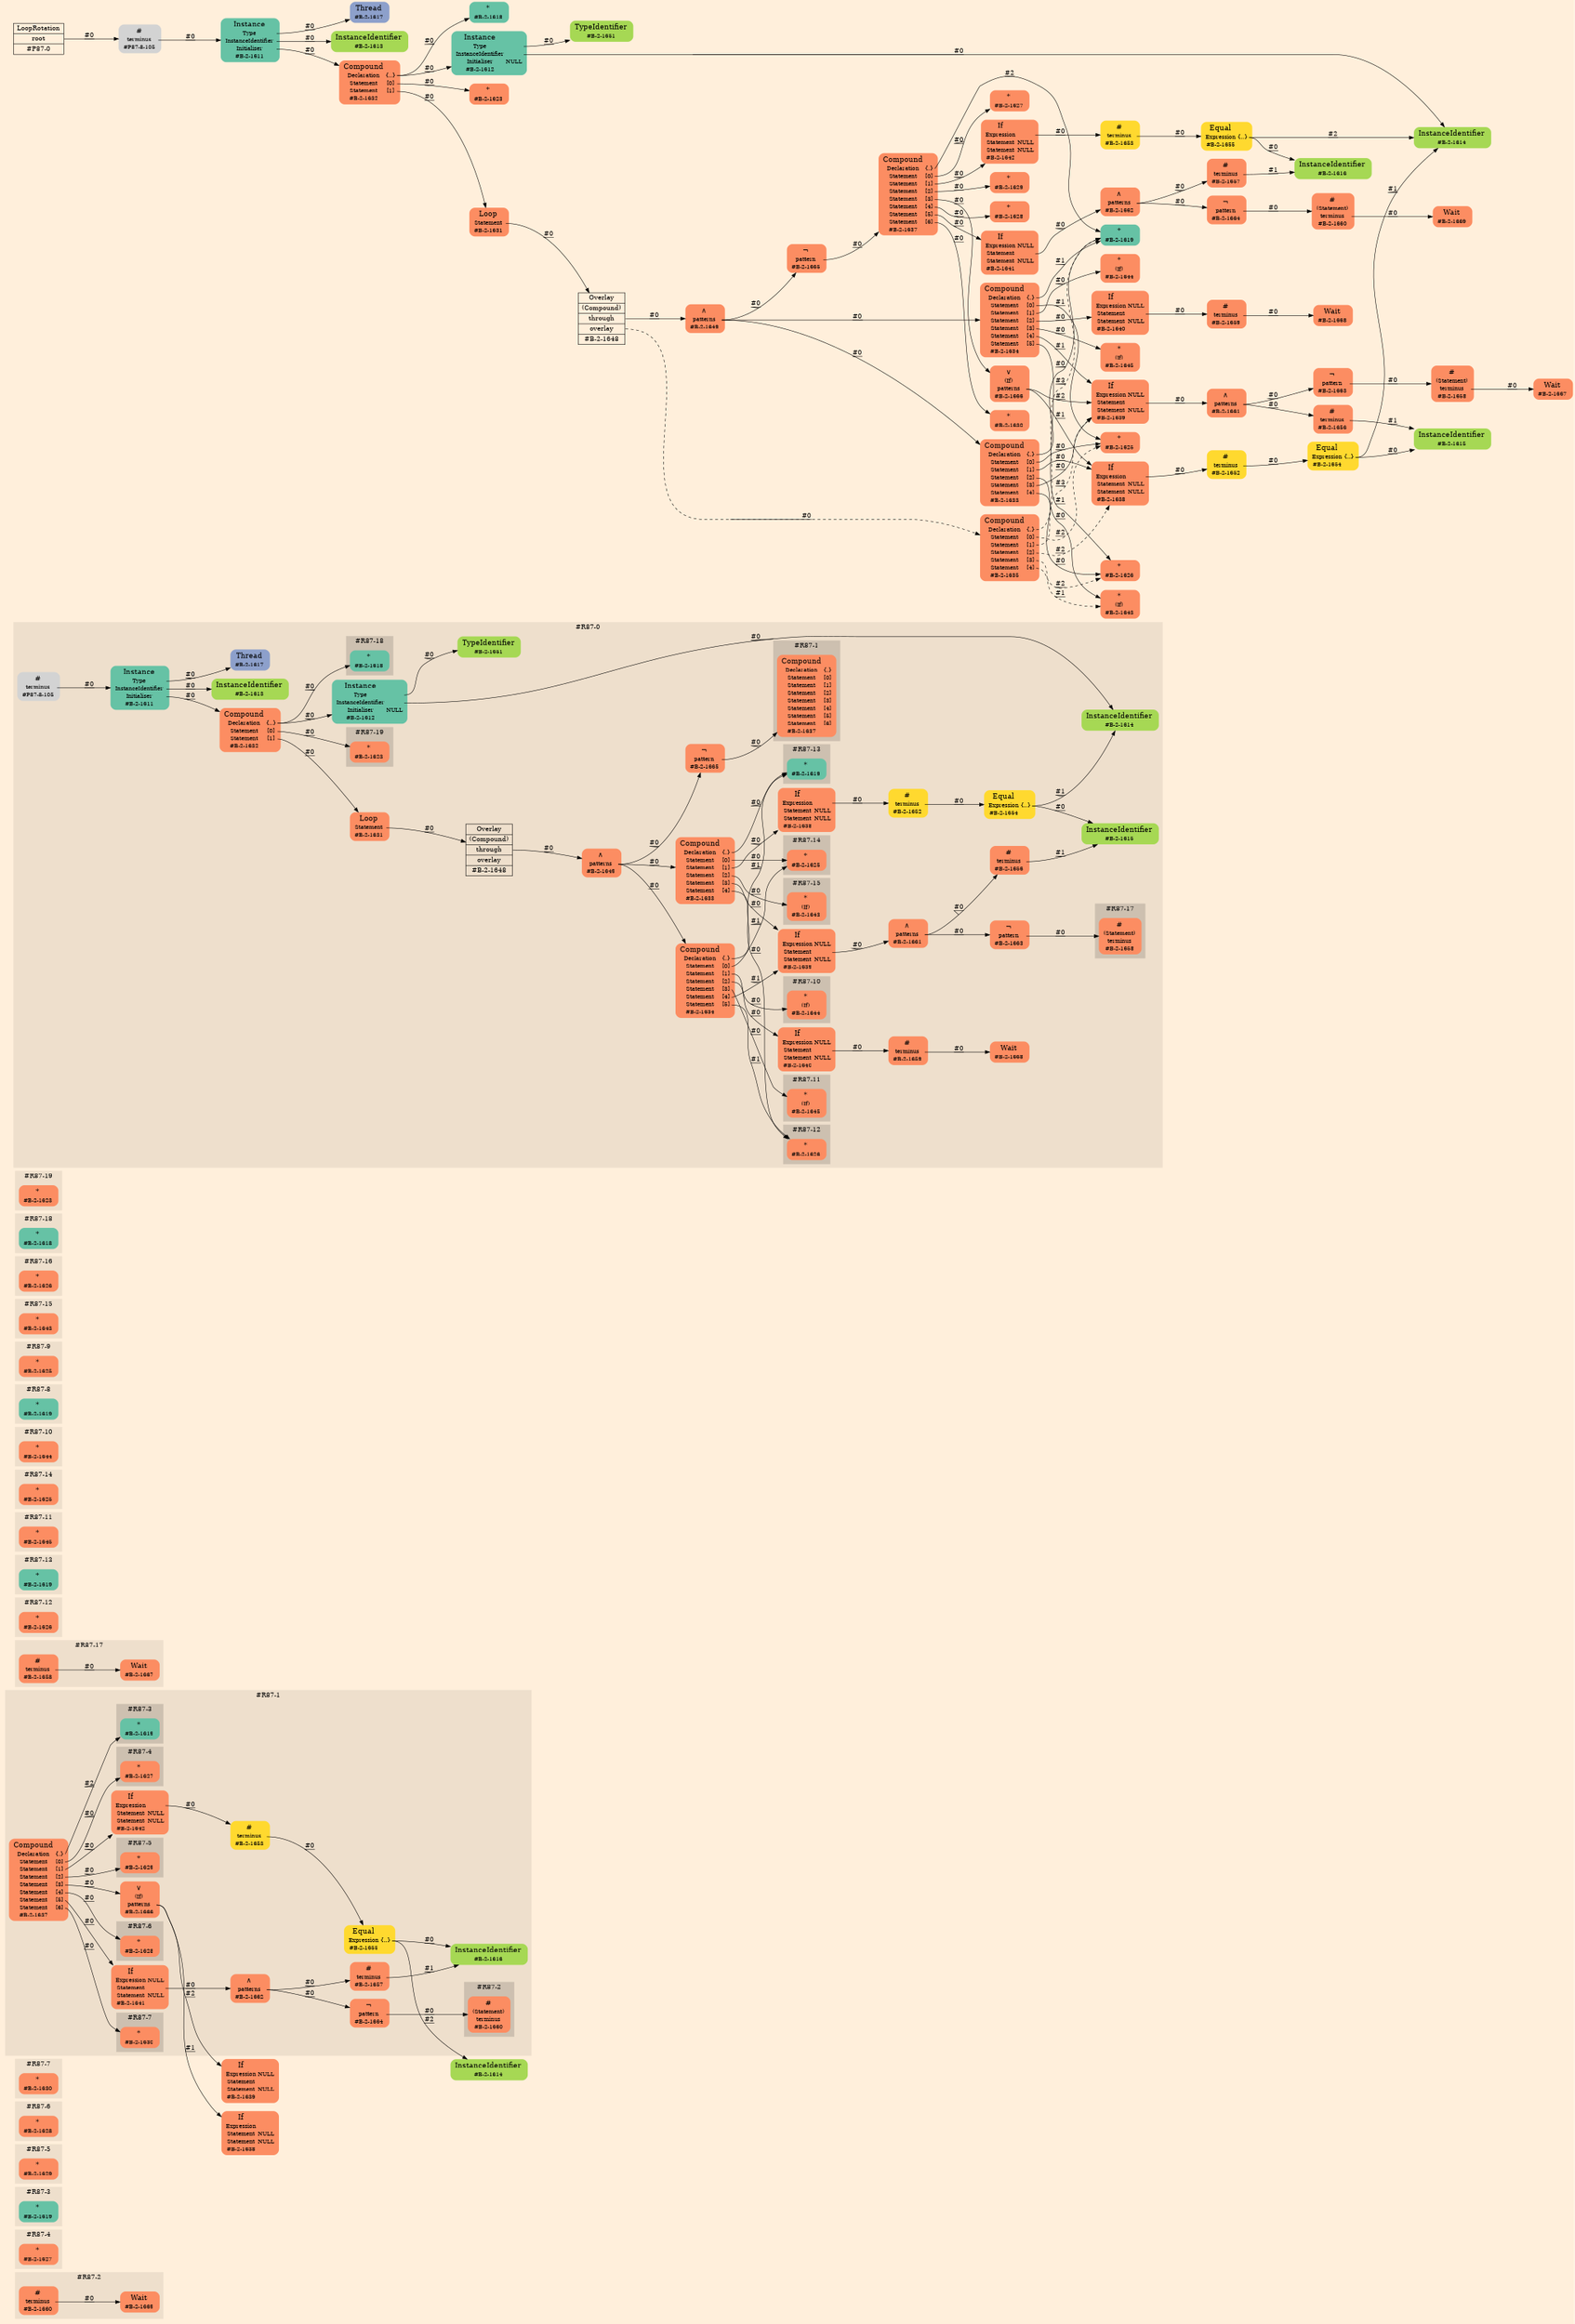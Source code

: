 digraph Inferno {
graph [
rankdir = "LR"
ranksep = 1.0
size = "14,20"
bgcolor = antiquewhite1
color = black
fontcolor = black
];
node [
];
subgraph "cluster#R87-2" {
label = "#R87-2"
style = "filled"
color = antiquewhite2
"#R87-2/#B-2-1669" [
shape = "plaintext"
fillcolor = "/set28/2"
label = <<TABLE BORDER="0" CELLBORDER="0" CELLSPACING="0">
 <TR>
  <TD><FONT POINT-SIZE="16.0">Wait</FONT></TD>
  <TD></TD>
 </TR>
 <TR>
  <TD>#B-2-1669</TD>
  <TD PORT="port0"></TD>
 </TR>
</TABLE>>
style = "rounded,filled"
fontsize = "12"
];
"#R87-2/#B-2-1660" [
shape = "plaintext"
fillcolor = "/set28/2"
label = <<TABLE BORDER="0" CELLBORDER="0" CELLSPACING="0">
 <TR>
  <TD><FONT POINT-SIZE="16.0">#</FONT></TD>
  <TD></TD>
 </TR>
 <TR>
  <TD>terminus</TD>
  <TD PORT="port0"></TD>
 </TR>
 <TR>
  <TD>#B-2-1660</TD>
  <TD PORT="port1"></TD>
 </TR>
</TABLE>>
style = "rounded,filled"
fontsize = "12"
];
}
subgraph "cluster#R87-4" {
label = "#R87-4"
style = "filled"
color = antiquewhite2
"#R87-4/#B-2-1627" [
shape = "plaintext"
fillcolor = "/set28/2"
label = <<TABLE BORDER="0" CELLBORDER="0" CELLSPACING="0">
 <TR>
  <TD><FONT POINT-SIZE="16.0">*</FONT></TD>
  <TD></TD>
 </TR>
 <TR>
  <TD>#B-2-1627</TD>
  <TD PORT="port0"></TD>
 </TR>
</TABLE>>
style = "rounded,filled"
fontsize = "12"
];
}
subgraph "cluster#R87-3" {
label = "#R87-3"
style = "filled"
color = antiquewhite2
"#R87-3/#B-2-1619" [
shape = "plaintext"
fillcolor = "/set28/1"
label = <<TABLE BORDER="0" CELLBORDER="0" CELLSPACING="0">
 <TR>
  <TD><FONT POINT-SIZE="16.0">*</FONT></TD>
  <TD></TD>
 </TR>
 <TR>
  <TD>#B-2-1619</TD>
  <TD PORT="port0"></TD>
 </TR>
</TABLE>>
style = "rounded,filled"
fontsize = "12"
];
}
subgraph "cluster#R87-5" {
label = "#R87-5"
style = "filled"
color = antiquewhite2
"#R87-5/#B-2-1629" [
shape = "plaintext"
fillcolor = "/set28/2"
label = <<TABLE BORDER="0" CELLBORDER="0" CELLSPACING="0">
 <TR>
  <TD><FONT POINT-SIZE="16.0">*</FONT></TD>
  <TD></TD>
 </TR>
 <TR>
  <TD>#B-2-1629</TD>
  <TD PORT="port0"></TD>
 </TR>
</TABLE>>
style = "rounded,filled"
fontsize = "12"
];
}
subgraph "cluster#R87-6" {
label = "#R87-6"
style = "filled"
color = antiquewhite2
"#R87-6/#B-2-1628" [
shape = "plaintext"
fillcolor = "/set28/2"
label = <<TABLE BORDER="0" CELLBORDER="0" CELLSPACING="0">
 <TR>
  <TD><FONT POINT-SIZE="16.0">*</FONT></TD>
  <TD></TD>
 </TR>
 <TR>
  <TD>#B-2-1628</TD>
  <TD PORT="port0"></TD>
 </TR>
</TABLE>>
style = "rounded,filled"
fontsize = "12"
];
}
subgraph "cluster#R87-7" {
label = "#R87-7"
style = "filled"
color = antiquewhite2
"#R87-7/#B-2-1630" [
shape = "plaintext"
fillcolor = "/set28/2"
label = <<TABLE BORDER="0" CELLBORDER="0" CELLSPACING="0">
 <TR>
  <TD><FONT POINT-SIZE="16.0">*</FONT></TD>
  <TD></TD>
 </TR>
 <TR>
  <TD>#B-2-1630</TD>
  <TD PORT="port0"></TD>
 </TR>
</TABLE>>
style = "rounded,filled"
fontsize = "12"
];
}
"#R87-1/#B-2-1639" [
shape = "plaintext"
fillcolor = "/set28/2"
label = <<TABLE BORDER="0" CELLBORDER="0" CELLSPACING="0">
 <TR>
  <TD><FONT POINT-SIZE="16.0">If</FONT></TD>
  <TD></TD>
 </TR>
 <TR>
  <TD>Expression</TD>
  <TD PORT="port0">NULL</TD>
 </TR>
 <TR>
  <TD>Statement</TD>
  <TD PORT="port1"></TD>
 </TR>
 <TR>
  <TD>Statement</TD>
  <TD PORT="port2">NULL</TD>
 </TR>
 <TR>
  <TD>#B-2-1639</TD>
  <TD PORT="port3"></TD>
 </TR>
</TABLE>>
style = "rounded,filled"
fontsize = "12"
];
"#R87-1/#B-2-1614" [
shape = "plaintext"
fillcolor = "/set28/5"
label = <<TABLE BORDER="0" CELLBORDER="0" CELLSPACING="0">
 <TR>
  <TD><FONT POINT-SIZE="16.0">InstanceIdentifier</FONT></TD>
  <TD></TD>
 </TR>
 <TR>
  <TD>#B-2-1614</TD>
  <TD PORT="port0"></TD>
 </TR>
</TABLE>>
style = "rounded,filled"
fontsize = "12"
];
"#R87-1/#B-2-1638" [
shape = "plaintext"
fillcolor = "/set28/2"
label = <<TABLE BORDER="0" CELLBORDER="0" CELLSPACING="0">
 <TR>
  <TD><FONT POINT-SIZE="16.0">If</FONT></TD>
  <TD></TD>
 </TR>
 <TR>
  <TD>Expression</TD>
  <TD PORT="port0"></TD>
 </TR>
 <TR>
  <TD>Statement</TD>
  <TD PORT="port1">NULL</TD>
 </TR>
 <TR>
  <TD>Statement</TD>
  <TD PORT="port2">NULL</TD>
 </TR>
 <TR>
  <TD>#B-2-1638</TD>
  <TD PORT="port3"></TD>
 </TR>
</TABLE>>
style = "rounded,filled"
fontsize = "12"
];
subgraph "cluster#R87-1" {
label = "#R87-1"
style = "filled"
color = antiquewhite2
"#R87-1/#B-2-1664" [
shape = "plaintext"
fillcolor = "/set28/2"
label = <<TABLE BORDER="0" CELLBORDER="0" CELLSPACING="0">
 <TR>
  <TD><FONT POINT-SIZE="16.0">¬</FONT></TD>
  <TD></TD>
 </TR>
 <TR>
  <TD>pattern</TD>
  <TD PORT="port0"></TD>
 </TR>
 <TR>
  <TD>#B-2-1664</TD>
  <TD PORT="port1"></TD>
 </TR>
</TABLE>>
style = "rounded,filled"
fontsize = "12"
];
"#R87-1/#B-2-1657" [
shape = "plaintext"
fillcolor = "/set28/2"
label = <<TABLE BORDER="0" CELLBORDER="0" CELLSPACING="0">
 <TR>
  <TD><FONT POINT-SIZE="16.0">#</FONT></TD>
  <TD></TD>
 </TR>
 <TR>
  <TD>terminus</TD>
  <TD PORT="port0"></TD>
 </TR>
 <TR>
  <TD>#B-2-1657</TD>
  <TD PORT="port1"></TD>
 </TR>
</TABLE>>
style = "rounded,filled"
fontsize = "12"
];
"#R87-1/#B-2-1662" [
shape = "plaintext"
fillcolor = "/set28/2"
label = <<TABLE BORDER="0" CELLBORDER="0" CELLSPACING="0">
 <TR>
  <TD><FONT POINT-SIZE="16.0">∧</FONT></TD>
  <TD></TD>
 </TR>
 <TR>
  <TD>patterns</TD>
  <TD PORT="port0"></TD>
 </TR>
 <TR>
  <TD>#B-2-1662</TD>
  <TD PORT="port1"></TD>
 </TR>
</TABLE>>
style = "rounded,filled"
fontsize = "12"
];
"#R87-1/#B-2-1616" [
shape = "plaintext"
fillcolor = "/set28/5"
label = <<TABLE BORDER="0" CELLBORDER="0" CELLSPACING="0">
 <TR>
  <TD><FONT POINT-SIZE="16.0">InstanceIdentifier</FONT></TD>
  <TD></TD>
 </TR>
 <TR>
  <TD>#B-2-1616</TD>
  <TD PORT="port0"></TD>
 </TR>
</TABLE>>
style = "rounded,filled"
fontsize = "12"
];
"#R87-1/#B-2-1641" [
shape = "plaintext"
fillcolor = "/set28/2"
label = <<TABLE BORDER="0" CELLBORDER="0" CELLSPACING="0">
 <TR>
  <TD><FONT POINT-SIZE="16.0">If</FONT></TD>
  <TD></TD>
 </TR>
 <TR>
  <TD>Expression</TD>
  <TD PORT="port0">NULL</TD>
 </TR>
 <TR>
  <TD>Statement</TD>
  <TD PORT="port1"></TD>
 </TR>
 <TR>
  <TD>Statement</TD>
  <TD PORT="port2">NULL</TD>
 </TR>
 <TR>
  <TD>#B-2-1641</TD>
  <TD PORT="port3"></TD>
 </TR>
</TABLE>>
style = "rounded,filled"
fontsize = "12"
];
"#R87-1/#B-2-1637" [
shape = "plaintext"
fillcolor = "/set28/2"
label = <<TABLE BORDER="0" CELLBORDER="0" CELLSPACING="0">
 <TR>
  <TD><FONT POINT-SIZE="16.0">Compound</FONT></TD>
  <TD></TD>
 </TR>
 <TR>
  <TD>Declaration</TD>
  <TD PORT="port0">{.}</TD>
 </TR>
 <TR>
  <TD>Statement</TD>
  <TD PORT="port1">[0]</TD>
 </TR>
 <TR>
  <TD>Statement</TD>
  <TD PORT="port2">[1]</TD>
 </TR>
 <TR>
  <TD>Statement</TD>
  <TD PORT="port3">[2]</TD>
 </TR>
 <TR>
  <TD>Statement</TD>
  <TD PORT="port4">[3]</TD>
 </TR>
 <TR>
  <TD>Statement</TD>
  <TD PORT="port5">[4]</TD>
 </TR>
 <TR>
  <TD>Statement</TD>
  <TD PORT="port6">[5]</TD>
 </TR>
 <TR>
  <TD>Statement</TD>
  <TD PORT="port7">[6]</TD>
 </TR>
 <TR>
  <TD>#B-2-1637</TD>
  <TD PORT="port8"></TD>
 </TR>
</TABLE>>
style = "rounded,filled"
fontsize = "12"
];
"#R87-1/#B-2-1642" [
shape = "plaintext"
fillcolor = "/set28/2"
label = <<TABLE BORDER="0" CELLBORDER="0" CELLSPACING="0">
 <TR>
  <TD><FONT POINT-SIZE="16.0">If</FONT></TD>
  <TD></TD>
 </TR>
 <TR>
  <TD>Expression</TD>
  <TD PORT="port0"></TD>
 </TR>
 <TR>
  <TD>Statement</TD>
  <TD PORT="port1">NULL</TD>
 </TR>
 <TR>
  <TD>Statement</TD>
  <TD PORT="port2">NULL</TD>
 </TR>
 <TR>
  <TD>#B-2-1642</TD>
  <TD PORT="port3"></TD>
 </TR>
</TABLE>>
style = "rounded,filled"
fontsize = "12"
];
"#R87-1/#B-2-1653" [
shape = "plaintext"
fillcolor = "/set28/6"
label = <<TABLE BORDER="0" CELLBORDER="0" CELLSPACING="0">
 <TR>
  <TD><FONT POINT-SIZE="16.0">#</FONT></TD>
  <TD></TD>
 </TR>
 <TR>
  <TD>terminus</TD>
  <TD PORT="port0"></TD>
 </TR>
 <TR>
  <TD>#B-2-1653</TD>
  <TD PORT="port1"></TD>
 </TR>
</TABLE>>
style = "rounded,filled"
fontsize = "12"
];
"#R87-1/#B-2-1655" [
shape = "plaintext"
fillcolor = "/set28/6"
label = <<TABLE BORDER="0" CELLBORDER="0" CELLSPACING="0">
 <TR>
  <TD><FONT POINT-SIZE="16.0">Equal</FONT></TD>
  <TD></TD>
 </TR>
 <TR>
  <TD>Expression</TD>
  <TD PORT="port0">{..}</TD>
 </TR>
 <TR>
  <TD>#B-2-1655</TD>
  <TD PORT="port1"></TD>
 </TR>
</TABLE>>
style = "rounded,filled"
fontsize = "12"
];
"#R87-1/#B-2-1666" [
shape = "plaintext"
fillcolor = "/set28/2"
label = <<TABLE BORDER="0" CELLBORDER="0" CELLSPACING="0">
 <TR>
  <TD><FONT POINT-SIZE="16.0">∨</FONT></TD>
  <TD></TD>
 </TR>
 <TR>
  <TD>(If)</TD>
  <TD PORT="port0"></TD>
 </TR>
 <TR>
  <TD>patterns</TD>
  <TD PORT="port1"></TD>
 </TR>
 <TR>
  <TD>#B-2-1666</TD>
  <TD PORT="port2"></TD>
 </TR>
</TABLE>>
style = "rounded,filled"
fontsize = "12"
];
subgraph "cluster#R87-7" {
label = "#R87-7"
style = "filled"
color = antiquewhite3
"#R87-1/#B-2-1630" [
shape = "plaintext"
fillcolor = "/set28/2"
label = <<TABLE BORDER="0" CELLBORDER="0" CELLSPACING="0">
 <TR>
  <TD><FONT POINT-SIZE="16.0">*</FONT></TD>
  <TD></TD>
 </TR>
 <TR>
  <TD>#B-2-1630</TD>
  <TD PORT="port0"></TD>
 </TR>
</TABLE>>
style = "rounded,filled"
fontsize = "12"
];
}
subgraph "cluster#R87-2" {
label = "#R87-2"
style = "filled"
color = antiquewhite3
"#R87-1/#B-2-1660" [
shape = "plaintext"
fillcolor = "/set28/2"
label = <<TABLE BORDER="0" CELLBORDER="0" CELLSPACING="0">
 <TR>
  <TD><FONT POINT-SIZE="16.0">#</FONT></TD>
  <TD></TD>
 </TR>
 <TR>
  <TD>(Statement)</TD>
  <TD PORT="port0"></TD>
 </TR>
 <TR>
  <TD>terminus</TD>
  <TD PORT="port1"></TD>
 </TR>
 <TR>
  <TD>#B-2-1660</TD>
  <TD PORT="port2"></TD>
 </TR>
</TABLE>>
style = "rounded,filled"
fontsize = "12"
];
}
subgraph "cluster#R87-6" {
label = "#R87-6"
style = "filled"
color = antiquewhite3
"#R87-1/#B-2-1628" [
shape = "plaintext"
fillcolor = "/set28/2"
label = <<TABLE BORDER="0" CELLBORDER="0" CELLSPACING="0">
 <TR>
  <TD><FONT POINT-SIZE="16.0">*</FONT></TD>
  <TD></TD>
 </TR>
 <TR>
  <TD>#B-2-1628</TD>
  <TD PORT="port0"></TD>
 </TR>
</TABLE>>
style = "rounded,filled"
fontsize = "12"
];
}
subgraph "cluster#R87-5" {
label = "#R87-5"
style = "filled"
color = antiquewhite3
"#R87-1/#B-2-1629" [
shape = "plaintext"
fillcolor = "/set28/2"
label = <<TABLE BORDER="0" CELLBORDER="0" CELLSPACING="0">
 <TR>
  <TD><FONT POINT-SIZE="16.0">*</FONT></TD>
  <TD></TD>
 </TR>
 <TR>
  <TD>#B-2-1629</TD>
  <TD PORT="port0"></TD>
 </TR>
</TABLE>>
style = "rounded,filled"
fontsize = "12"
];
}
subgraph "cluster#R87-3" {
label = "#R87-3"
style = "filled"
color = antiquewhite3
"#R87-1/#B-2-1619" [
shape = "plaintext"
fillcolor = "/set28/1"
label = <<TABLE BORDER="0" CELLBORDER="0" CELLSPACING="0">
 <TR>
  <TD><FONT POINT-SIZE="16.0">*</FONT></TD>
  <TD></TD>
 </TR>
 <TR>
  <TD>#B-2-1619</TD>
  <TD PORT="port0"></TD>
 </TR>
</TABLE>>
style = "rounded,filled"
fontsize = "12"
];
}
subgraph "cluster#R87-4" {
label = "#R87-4"
style = "filled"
color = antiquewhite3
"#R87-1/#B-2-1627" [
shape = "plaintext"
fillcolor = "/set28/2"
label = <<TABLE BORDER="0" CELLBORDER="0" CELLSPACING="0">
 <TR>
  <TD><FONT POINT-SIZE="16.0">*</FONT></TD>
  <TD></TD>
 </TR>
 <TR>
  <TD>#B-2-1627</TD>
  <TD PORT="port0"></TD>
 </TR>
</TABLE>>
style = "rounded,filled"
fontsize = "12"
];
}
}
subgraph "cluster#R87-17" {
label = "#R87-17"
style = "filled"
color = antiquewhite2
"#R87-17/#B-2-1667" [
shape = "plaintext"
fillcolor = "/set28/2"
label = <<TABLE BORDER="0" CELLBORDER="0" CELLSPACING="0">
 <TR>
  <TD><FONT POINT-SIZE="16.0">Wait</FONT></TD>
  <TD></TD>
 </TR>
 <TR>
  <TD>#B-2-1667</TD>
  <TD PORT="port0"></TD>
 </TR>
</TABLE>>
style = "rounded,filled"
fontsize = "12"
];
"#R87-17/#B-2-1658" [
shape = "plaintext"
fillcolor = "/set28/2"
label = <<TABLE BORDER="0" CELLBORDER="0" CELLSPACING="0">
 <TR>
  <TD><FONT POINT-SIZE="16.0">#</FONT></TD>
  <TD></TD>
 </TR>
 <TR>
  <TD>terminus</TD>
  <TD PORT="port0"></TD>
 </TR>
 <TR>
  <TD>#B-2-1658</TD>
  <TD PORT="port1"></TD>
 </TR>
</TABLE>>
style = "rounded,filled"
fontsize = "12"
];
}
subgraph "cluster#R87-12" {
label = "#R87-12"
style = "filled"
color = antiquewhite2
"#R87-12/#B-2-1626" [
shape = "plaintext"
fillcolor = "/set28/2"
label = <<TABLE BORDER="0" CELLBORDER="0" CELLSPACING="0">
 <TR>
  <TD><FONT POINT-SIZE="16.0">*</FONT></TD>
  <TD></TD>
 </TR>
 <TR>
  <TD>#B-2-1626</TD>
  <TD PORT="port0"></TD>
 </TR>
</TABLE>>
style = "rounded,filled"
fontsize = "12"
];
}
subgraph "cluster#R87-13" {
label = "#R87-13"
style = "filled"
color = antiquewhite2
"#R87-13/#B-2-1619" [
shape = "plaintext"
fillcolor = "/set28/1"
label = <<TABLE BORDER="0" CELLBORDER="0" CELLSPACING="0">
 <TR>
  <TD><FONT POINT-SIZE="16.0">*</FONT></TD>
  <TD></TD>
 </TR>
 <TR>
  <TD>#B-2-1619</TD>
  <TD PORT="port0"></TD>
 </TR>
</TABLE>>
style = "rounded,filled"
fontsize = "12"
];
}
subgraph "cluster#R87-11" {
label = "#R87-11"
style = "filled"
color = antiquewhite2
"#R87-11/#B-2-1645" [
shape = "plaintext"
fillcolor = "/set28/2"
label = <<TABLE BORDER="0" CELLBORDER="0" CELLSPACING="0">
 <TR>
  <TD><FONT POINT-SIZE="16.0">*</FONT></TD>
  <TD></TD>
 </TR>
 <TR>
  <TD>#B-2-1645</TD>
  <TD PORT="port0"></TD>
 </TR>
</TABLE>>
style = "rounded,filled"
fontsize = "12"
];
}
subgraph "cluster#R87-14" {
label = "#R87-14"
style = "filled"
color = antiquewhite2
"#R87-14/#B-2-1625" [
shape = "plaintext"
fillcolor = "/set28/2"
label = <<TABLE BORDER="0" CELLBORDER="0" CELLSPACING="0">
 <TR>
  <TD><FONT POINT-SIZE="16.0">*</FONT></TD>
  <TD></TD>
 </TR>
 <TR>
  <TD>#B-2-1625</TD>
  <TD PORT="port0"></TD>
 </TR>
</TABLE>>
style = "rounded,filled"
fontsize = "12"
];
}
subgraph "cluster#R87-10" {
label = "#R87-10"
style = "filled"
color = antiquewhite2
"#R87-10/#B-2-1644" [
shape = "plaintext"
fillcolor = "/set28/2"
label = <<TABLE BORDER="0" CELLBORDER="0" CELLSPACING="0">
 <TR>
  <TD><FONT POINT-SIZE="16.0">*</FONT></TD>
  <TD></TD>
 </TR>
 <TR>
  <TD>#B-2-1644</TD>
  <TD PORT="port0"></TD>
 </TR>
</TABLE>>
style = "rounded,filled"
fontsize = "12"
];
}
subgraph "cluster#R87-8" {
label = "#R87-8"
style = "filled"
color = antiquewhite2
"#R87-8/#B-2-1619" [
shape = "plaintext"
fillcolor = "/set28/1"
label = <<TABLE BORDER="0" CELLBORDER="0" CELLSPACING="0">
 <TR>
  <TD><FONT POINT-SIZE="16.0">*</FONT></TD>
  <TD></TD>
 </TR>
 <TR>
  <TD>#B-2-1619</TD>
  <TD PORT="port0"></TD>
 </TR>
</TABLE>>
style = "rounded,filled"
fontsize = "12"
];
}
subgraph "cluster#R87-9" {
label = "#R87-9"
style = "filled"
color = antiquewhite2
"#R87-9/#B-2-1625" [
shape = "plaintext"
fillcolor = "/set28/2"
label = <<TABLE BORDER="0" CELLBORDER="0" CELLSPACING="0">
 <TR>
  <TD><FONT POINT-SIZE="16.0">*</FONT></TD>
  <TD></TD>
 </TR>
 <TR>
  <TD>#B-2-1625</TD>
  <TD PORT="port0"></TD>
 </TR>
</TABLE>>
style = "rounded,filled"
fontsize = "12"
];
}
subgraph "cluster#R87-15" {
label = "#R87-15"
style = "filled"
color = antiquewhite2
"#R87-15/#B-2-1643" [
shape = "plaintext"
fillcolor = "/set28/2"
label = <<TABLE BORDER="0" CELLBORDER="0" CELLSPACING="0">
 <TR>
  <TD><FONT POINT-SIZE="16.0">*</FONT></TD>
  <TD></TD>
 </TR>
 <TR>
  <TD>#B-2-1643</TD>
  <TD PORT="port0"></TD>
 </TR>
</TABLE>>
style = "rounded,filled"
fontsize = "12"
];
}
subgraph "cluster#R87-16" {
label = "#R87-16"
style = "filled"
color = antiquewhite2
"#R87-16/#B-2-1626" [
shape = "plaintext"
fillcolor = "/set28/2"
label = <<TABLE BORDER="0" CELLBORDER="0" CELLSPACING="0">
 <TR>
  <TD><FONT POINT-SIZE="16.0">*</FONT></TD>
  <TD></TD>
 </TR>
 <TR>
  <TD>#B-2-1626</TD>
  <TD PORT="port0"></TD>
 </TR>
</TABLE>>
style = "rounded,filled"
fontsize = "12"
];
}
subgraph "cluster#R87-18" {
label = "#R87-18"
style = "filled"
color = antiquewhite2
"#R87-18/#B-2-1618" [
shape = "plaintext"
fillcolor = "/set28/1"
label = <<TABLE BORDER="0" CELLBORDER="0" CELLSPACING="0">
 <TR>
  <TD><FONT POINT-SIZE="16.0">*</FONT></TD>
  <TD></TD>
 </TR>
 <TR>
  <TD>#B-2-1618</TD>
  <TD PORT="port0"></TD>
 </TR>
</TABLE>>
style = "rounded,filled"
fontsize = "12"
];
}
subgraph "cluster#R87-19" {
label = "#R87-19"
style = "filled"
color = antiquewhite2
"#R87-19/#B-2-1623" [
shape = "plaintext"
fillcolor = "/set28/2"
label = <<TABLE BORDER="0" CELLBORDER="0" CELLSPACING="0">
 <TR>
  <TD><FONT POINT-SIZE="16.0">*</FONT></TD>
  <TD></TD>
 </TR>
 <TR>
  <TD>#B-2-1623</TD>
  <TD PORT="port0"></TD>
 </TR>
</TABLE>>
style = "rounded,filled"
fontsize = "12"
];
}
subgraph "cluster#R87-0" {
label = "#R87-0"
style = "filled"
color = antiquewhite2
"#R87-0/#B-2-1665" [
shape = "plaintext"
fillcolor = "/set28/2"
label = <<TABLE BORDER="0" CELLBORDER="0" CELLSPACING="0">
 <TR>
  <TD><FONT POINT-SIZE="16.0">¬</FONT></TD>
  <TD></TD>
 </TR>
 <TR>
  <TD>pattern</TD>
  <TD PORT="port0"></TD>
 </TR>
 <TR>
  <TD>#B-2-1665</TD>
  <TD PORT="port1"></TD>
 </TR>
</TABLE>>
style = "rounded,filled"
fontsize = "12"
];
"#R87-0/#B-2-1668" [
shape = "plaintext"
fillcolor = "/set28/2"
label = <<TABLE BORDER="0" CELLBORDER="0" CELLSPACING="0">
 <TR>
  <TD><FONT POINT-SIZE="16.0">Wait</FONT></TD>
  <TD></TD>
 </TR>
 <TR>
  <TD>#B-2-1668</TD>
  <TD PORT="port0"></TD>
 </TR>
</TABLE>>
style = "rounded,filled"
fontsize = "12"
];
"#R87-0/#B-2-1659" [
shape = "plaintext"
fillcolor = "/set28/2"
label = <<TABLE BORDER="0" CELLBORDER="0" CELLSPACING="0">
 <TR>
  <TD><FONT POINT-SIZE="16.0">#</FONT></TD>
  <TD></TD>
 </TR>
 <TR>
  <TD>terminus</TD>
  <TD PORT="port0"></TD>
 </TR>
 <TR>
  <TD>#B-2-1659</TD>
  <TD PORT="port1"></TD>
 </TR>
</TABLE>>
style = "rounded,filled"
fontsize = "12"
];
"#R87-0/#B-2-1634" [
shape = "plaintext"
fillcolor = "/set28/2"
label = <<TABLE BORDER="0" CELLBORDER="0" CELLSPACING="0">
 <TR>
  <TD><FONT POINT-SIZE="16.0">Compound</FONT></TD>
  <TD></TD>
 </TR>
 <TR>
  <TD>Declaration</TD>
  <TD PORT="port0">{.}</TD>
 </TR>
 <TR>
  <TD>Statement</TD>
  <TD PORT="port1">[0]</TD>
 </TR>
 <TR>
  <TD>Statement</TD>
  <TD PORT="port2">[1]</TD>
 </TR>
 <TR>
  <TD>Statement</TD>
  <TD PORT="port3">[2]</TD>
 </TR>
 <TR>
  <TD>Statement</TD>
  <TD PORT="port4">[3]</TD>
 </TR>
 <TR>
  <TD>Statement</TD>
  <TD PORT="port5">[4]</TD>
 </TR>
 <TR>
  <TD>Statement</TD>
  <TD PORT="port6">[5]</TD>
 </TR>
 <TR>
  <TD>#B-2-1634</TD>
  <TD PORT="port7"></TD>
 </TR>
</TABLE>>
style = "rounded,filled"
fontsize = "12"
];
"#R87-0/#B-2-1661" [
shape = "plaintext"
fillcolor = "/set28/2"
label = <<TABLE BORDER="0" CELLBORDER="0" CELLSPACING="0">
 <TR>
  <TD><FONT POINT-SIZE="16.0">∧</FONT></TD>
  <TD></TD>
 </TR>
 <TR>
  <TD>patterns</TD>
  <TD PORT="port0"></TD>
 </TR>
 <TR>
  <TD>#B-2-1661</TD>
  <TD PORT="port1"></TD>
 </TR>
</TABLE>>
style = "rounded,filled"
fontsize = "12"
];
"#R87-0/#B-2-1639" [
shape = "plaintext"
fillcolor = "/set28/2"
label = <<TABLE BORDER="0" CELLBORDER="0" CELLSPACING="0">
 <TR>
  <TD><FONT POINT-SIZE="16.0">If</FONT></TD>
  <TD></TD>
 </TR>
 <TR>
  <TD>Expression</TD>
  <TD PORT="port0">NULL</TD>
 </TR>
 <TR>
  <TD>Statement</TD>
  <TD PORT="port1"></TD>
 </TR>
 <TR>
  <TD>Statement</TD>
  <TD PORT="port2">NULL</TD>
 </TR>
 <TR>
  <TD>#B-2-1639</TD>
  <TD PORT="port3"></TD>
 </TR>
</TABLE>>
style = "rounded,filled"
fontsize = "12"
];
"#R87-0/#B-2-1632" [
shape = "plaintext"
fillcolor = "/set28/2"
label = <<TABLE BORDER="0" CELLBORDER="0" CELLSPACING="0">
 <TR>
  <TD><FONT POINT-SIZE="16.0">Compound</FONT></TD>
  <TD></TD>
 </TR>
 <TR>
  <TD>Declaration</TD>
  <TD PORT="port0">{..}</TD>
 </TR>
 <TR>
  <TD>Statement</TD>
  <TD PORT="port1">[0]</TD>
 </TR>
 <TR>
  <TD>Statement</TD>
  <TD PORT="port2">[1]</TD>
 </TR>
 <TR>
  <TD>#B-2-1632</TD>
  <TD PORT="port3"></TD>
 </TR>
</TABLE>>
style = "rounded,filled"
fontsize = "12"
];
"#R87-0/#B-2-1649" [
shape = "plaintext"
fillcolor = "/set28/2"
label = <<TABLE BORDER="0" CELLBORDER="0" CELLSPACING="0">
 <TR>
  <TD><FONT POINT-SIZE="16.0">∧</FONT></TD>
  <TD></TD>
 </TR>
 <TR>
  <TD>patterns</TD>
  <TD PORT="port0"></TD>
 </TR>
 <TR>
  <TD>#B-2-1649</TD>
  <TD PORT="port1"></TD>
 </TR>
</TABLE>>
style = "rounded,filled"
fontsize = "12"
];
"#R87-0/#B-2-1612" [
shape = "plaintext"
fillcolor = "/set28/1"
label = <<TABLE BORDER="0" CELLBORDER="0" CELLSPACING="0">
 <TR>
  <TD><FONT POINT-SIZE="16.0">Instance</FONT></TD>
  <TD></TD>
 </TR>
 <TR>
  <TD>Type</TD>
  <TD PORT="port0"></TD>
 </TR>
 <TR>
  <TD>InstanceIdentifier</TD>
  <TD PORT="port1"></TD>
 </TR>
 <TR>
  <TD>Initialiser</TD>
  <TD PORT="port2">NULL</TD>
 </TR>
 <TR>
  <TD>#B-2-1612</TD>
  <TD PORT="port3"></TD>
 </TR>
</TABLE>>
style = "rounded,filled"
fontsize = "12"
];
"#R87-0/#B-2-1613" [
shape = "plaintext"
fillcolor = "/set28/5"
label = <<TABLE BORDER="0" CELLBORDER="0" CELLSPACING="0">
 <TR>
  <TD><FONT POINT-SIZE="16.0">InstanceIdentifier</FONT></TD>
  <TD></TD>
 </TR>
 <TR>
  <TD>#B-2-1613</TD>
  <TD PORT="port0"></TD>
 </TR>
</TABLE>>
style = "rounded,filled"
fontsize = "12"
];
"#R87-0/#B-2-1656" [
shape = "plaintext"
fillcolor = "/set28/2"
label = <<TABLE BORDER="0" CELLBORDER="0" CELLSPACING="0">
 <TR>
  <TD><FONT POINT-SIZE="16.0">#</FONT></TD>
  <TD></TD>
 </TR>
 <TR>
  <TD>terminus</TD>
  <TD PORT="port0"></TD>
 </TR>
 <TR>
  <TD>#B-2-1656</TD>
  <TD PORT="port1"></TD>
 </TR>
</TABLE>>
style = "rounded,filled"
fontsize = "12"
];
"#R87-0/#B-2-1631" [
shape = "plaintext"
fillcolor = "/set28/2"
label = <<TABLE BORDER="0" CELLBORDER="0" CELLSPACING="0">
 <TR>
  <TD><FONT POINT-SIZE="16.0">Loop</FONT></TD>
  <TD></TD>
 </TR>
 <TR>
  <TD>Statement</TD>
  <TD PORT="port0"></TD>
 </TR>
 <TR>
  <TD>#B-2-1631</TD>
  <TD PORT="port1"></TD>
 </TR>
</TABLE>>
style = "rounded,filled"
fontsize = "12"
];
"#R87-0/#B-2-1617" [
shape = "plaintext"
fillcolor = "/set28/3"
label = <<TABLE BORDER="0" CELLBORDER="0" CELLSPACING="0">
 <TR>
  <TD><FONT POINT-SIZE="16.0">Thread</FONT></TD>
  <TD></TD>
 </TR>
 <TR>
  <TD>#B-2-1617</TD>
  <TD PORT="port0"></TD>
 </TR>
</TABLE>>
style = "rounded,filled"
fontsize = "12"
];
"#R87-0/#P87-8-105" [
shape = "plaintext"
label = <<TABLE BORDER="0" CELLBORDER="0" CELLSPACING="0">
 <TR>
  <TD><FONT POINT-SIZE="16.0">#</FONT></TD>
  <TD></TD>
 </TR>
 <TR>
  <TD>terminus</TD>
  <TD PORT="port0"></TD>
 </TR>
 <TR>
  <TD>#P87-8-105</TD>
  <TD PORT="port1"></TD>
 </TR>
</TABLE>>
style = "rounded,filled"
fontsize = "12"
];
"#R87-0/#B-2-1633" [
shape = "plaintext"
fillcolor = "/set28/2"
label = <<TABLE BORDER="0" CELLBORDER="0" CELLSPACING="0">
 <TR>
  <TD><FONT POINT-SIZE="16.0">Compound</FONT></TD>
  <TD></TD>
 </TR>
 <TR>
  <TD>Declaration</TD>
  <TD PORT="port0">{.}</TD>
 </TR>
 <TR>
  <TD>Statement</TD>
  <TD PORT="port1">[0]</TD>
 </TR>
 <TR>
  <TD>Statement</TD>
  <TD PORT="port2">[1]</TD>
 </TR>
 <TR>
  <TD>Statement</TD>
  <TD PORT="port3">[2]</TD>
 </TR>
 <TR>
  <TD>Statement</TD>
  <TD PORT="port4">[3]</TD>
 </TR>
 <TR>
  <TD>Statement</TD>
  <TD PORT="port5">[4]</TD>
 </TR>
 <TR>
  <TD>#B-2-1633</TD>
  <TD PORT="port6"></TD>
 </TR>
</TABLE>>
style = "rounded,filled"
fontsize = "12"
];
"#R87-0/#B-2-1648" [
shape = "record"
fillcolor = antiquewhite2
label = "<fixed> Overlay | <port0> (Compound) | <port1> through | <port2> overlay | <port3> #B-2-1648"
style = "filled"
fontsize = "14"
color = black
fontcolor = black
];
"#R87-0/#B-2-1651" [
shape = "plaintext"
fillcolor = "/set28/5"
label = <<TABLE BORDER="0" CELLBORDER="0" CELLSPACING="0">
 <TR>
  <TD><FONT POINT-SIZE="16.0">TypeIdentifier</FONT></TD>
  <TD></TD>
 </TR>
 <TR>
  <TD>#B-2-1651</TD>
  <TD PORT="port0"></TD>
 </TR>
</TABLE>>
style = "rounded,filled"
fontsize = "12"
];
"#R87-0/#B-2-1611" [
shape = "plaintext"
fillcolor = "/set28/1"
label = <<TABLE BORDER="0" CELLBORDER="0" CELLSPACING="0">
 <TR>
  <TD><FONT POINT-SIZE="16.0">Instance</FONT></TD>
  <TD></TD>
 </TR>
 <TR>
  <TD>Type</TD>
  <TD PORT="port0"></TD>
 </TR>
 <TR>
  <TD>InstanceIdentifier</TD>
  <TD PORT="port1"></TD>
 </TR>
 <TR>
  <TD>Initialiser</TD>
  <TD PORT="port2"></TD>
 </TR>
 <TR>
  <TD>#B-2-1611</TD>
  <TD PORT="port3"></TD>
 </TR>
</TABLE>>
style = "rounded,filled"
fontsize = "12"
];
"#R87-0/#B-2-1614" [
shape = "plaintext"
fillcolor = "/set28/5"
label = <<TABLE BORDER="0" CELLBORDER="0" CELLSPACING="0">
 <TR>
  <TD><FONT POINT-SIZE="16.0">InstanceIdentifier</FONT></TD>
  <TD></TD>
 </TR>
 <TR>
  <TD>#B-2-1614</TD>
  <TD PORT="port0"></TD>
 </TR>
</TABLE>>
style = "rounded,filled"
fontsize = "12"
];
"#R87-0/#B-2-1638" [
shape = "plaintext"
fillcolor = "/set28/2"
label = <<TABLE BORDER="0" CELLBORDER="0" CELLSPACING="0">
 <TR>
  <TD><FONT POINT-SIZE="16.0">If</FONT></TD>
  <TD></TD>
 </TR>
 <TR>
  <TD>Expression</TD>
  <TD PORT="port0"></TD>
 </TR>
 <TR>
  <TD>Statement</TD>
  <TD PORT="port1">NULL</TD>
 </TR>
 <TR>
  <TD>Statement</TD>
  <TD PORT="port2">NULL</TD>
 </TR>
 <TR>
  <TD>#B-2-1638</TD>
  <TD PORT="port3"></TD>
 </TR>
</TABLE>>
style = "rounded,filled"
fontsize = "12"
];
"#R87-0/#B-2-1652" [
shape = "plaintext"
fillcolor = "/set28/6"
label = <<TABLE BORDER="0" CELLBORDER="0" CELLSPACING="0">
 <TR>
  <TD><FONT POINT-SIZE="16.0">#</FONT></TD>
  <TD></TD>
 </TR>
 <TR>
  <TD>terminus</TD>
  <TD PORT="port0"></TD>
 </TR>
 <TR>
  <TD>#B-2-1652</TD>
  <TD PORT="port1"></TD>
 </TR>
</TABLE>>
style = "rounded,filled"
fontsize = "12"
];
"#R87-0/#B-2-1640" [
shape = "plaintext"
fillcolor = "/set28/2"
label = <<TABLE BORDER="0" CELLBORDER="0" CELLSPACING="0">
 <TR>
  <TD><FONT POINT-SIZE="16.0">If</FONT></TD>
  <TD></TD>
 </TR>
 <TR>
  <TD>Expression</TD>
  <TD PORT="port0">NULL</TD>
 </TR>
 <TR>
  <TD>Statement</TD>
  <TD PORT="port1"></TD>
 </TR>
 <TR>
  <TD>Statement</TD>
  <TD PORT="port2">NULL</TD>
 </TR>
 <TR>
  <TD>#B-2-1640</TD>
  <TD PORT="port3"></TD>
 </TR>
</TABLE>>
style = "rounded,filled"
fontsize = "12"
];
"#R87-0/#B-2-1663" [
shape = "plaintext"
fillcolor = "/set28/2"
label = <<TABLE BORDER="0" CELLBORDER="0" CELLSPACING="0">
 <TR>
  <TD><FONT POINT-SIZE="16.0">¬</FONT></TD>
  <TD></TD>
 </TR>
 <TR>
  <TD>pattern</TD>
  <TD PORT="port0"></TD>
 </TR>
 <TR>
  <TD>#B-2-1663</TD>
  <TD PORT="port1"></TD>
 </TR>
</TABLE>>
style = "rounded,filled"
fontsize = "12"
];
"#R87-0/#B-2-1654" [
shape = "plaintext"
fillcolor = "/set28/6"
label = <<TABLE BORDER="0" CELLBORDER="0" CELLSPACING="0">
 <TR>
  <TD><FONT POINT-SIZE="16.0">Equal</FONT></TD>
  <TD></TD>
 </TR>
 <TR>
  <TD>Expression</TD>
  <TD PORT="port0">{..}</TD>
 </TR>
 <TR>
  <TD>#B-2-1654</TD>
  <TD PORT="port1"></TD>
 </TR>
</TABLE>>
style = "rounded,filled"
fontsize = "12"
];
"#R87-0/#B-2-1615" [
shape = "plaintext"
fillcolor = "/set28/5"
label = <<TABLE BORDER="0" CELLBORDER="0" CELLSPACING="0">
 <TR>
  <TD><FONT POINT-SIZE="16.0">InstanceIdentifier</FONT></TD>
  <TD></TD>
 </TR>
 <TR>
  <TD>#B-2-1615</TD>
  <TD PORT="port0"></TD>
 </TR>
</TABLE>>
style = "rounded,filled"
fontsize = "12"
];
subgraph "cluster#R87-1" {
label = "#R87-1"
style = "filled"
color = antiquewhite3
"#R87-0/#B-2-1637" [
shape = "plaintext"
fillcolor = "/set28/2"
label = <<TABLE BORDER="0" CELLBORDER="0" CELLSPACING="0">
 <TR>
  <TD><FONT POINT-SIZE="16.0">Compound</FONT></TD>
  <TD></TD>
 </TR>
 <TR>
  <TD>Declaration</TD>
  <TD PORT="port0">{.}</TD>
 </TR>
 <TR>
  <TD>Statement</TD>
  <TD PORT="port1">[0]</TD>
 </TR>
 <TR>
  <TD>Statement</TD>
  <TD PORT="port2">[1]</TD>
 </TR>
 <TR>
  <TD>Statement</TD>
  <TD PORT="port3">[2]</TD>
 </TR>
 <TR>
  <TD>Statement</TD>
  <TD PORT="port4">[3]</TD>
 </TR>
 <TR>
  <TD>Statement</TD>
  <TD PORT="port5">[4]</TD>
 </TR>
 <TR>
  <TD>Statement</TD>
  <TD PORT="port6">[5]</TD>
 </TR>
 <TR>
  <TD>Statement</TD>
  <TD PORT="port7">[6]</TD>
 </TR>
 <TR>
  <TD>#B-2-1637</TD>
  <TD PORT="port8"></TD>
 </TR>
</TABLE>>
style = "rounded,filled"
fontsize = "12"
];
}
subgraph "cluster#R87-17" {
label = "#R87-17"
style = "filled"
color = antiquewhite3
"#R87-0/#B-2-1658" [
shape = "plaintext"
fillcolor = "/set28/2"
label = <<TABLE BORDER="0" CELLBORDER="0" CELLSPACING="0">
 <TR>
  <TD><FONT POINT-SIZE="16.0">#</FONT></TD>
  <TD></TD>
 </TR>
 <TR>
  <TD>(Statement)</TD>
  <TD PORT="port0"></TD>
 </TR>
 <TR>
  <TD>terminus</TD>
  <TD PORT="port1"></TD>
 </TR>
 <TR>
  <TD>#B-2-1658</TD>
  <TD PORT="port2"></TD>
 </TR>
</TABLE>>
style = "rounded,filled"
fontsize = "12"
];
}
subgraph "cluster#R87-19" {
label = "#R87-19"
style = "filled"
color = antiquewhite3
"#R87-0/#B-2-1623" [
shape = "plaintext"
fillcolor = "/set28/2"
label = <<TABLE BORDER="0" CELLBORDER="0" CELLSPACING="0">
 <TR>
  <TD><FONT POINT-SIZE="16.0">*</FONT></TD>
  <TD></TD>
 </TR>
 <TR>
  <TD>#B-2-1623</TD>
  <TD PORT="port0"></TD>
 </TR>
</TABLE>>
style = "rounded,filled"
fontsize = "12"
];
}
subgraph "cluster#R87-18" {
label = "#R87-18"
style = "filled"
color = antiquewhite3
"#R87-0/#B-2-1618" [
shape = "plaintext"
fillcolor = "/set28/1"
label = <<TABLE BORDER="0" CELLBORDER="0" CELLSPACING="0">
 <TR>
  <TD><FONT POINT-SIZE="16.0">*</FONT></TD>
  <TD></TD>
 </TR>
 <TR>
  <TD>#B-2-1618</TD>
  <TD PORT="port0"></TD>
 </TR>
</TABLE>>
style = "rounded,filled"
fontsize = "12"
];
}
subgraph "cluster#R87-16" {
label = "#R87-16"
style = "filled"
color = antiquewhite3
"#R87-0/#B-2-1626" [
shape = "plaintext"
fillcolor = "/set28/2"
label = <<TABLE BORDER="0" CELLBORDER="0" CELLSPACING="0">
 <TR>
  <TD><FONT POINT-SIZE="16.0">*</FONT></TD>
  <TD></TD>
 </TR>
 <TR>
  <TD>#B-2-1626</TD>
  <TD PORT="port0"></TD>
 </TR>
</TABLE>>
style = "rounded,filled"
fontsize = "12"
];
}
subgraph "cluster#R87-15" {
label = "#R87-15"
style = "filled"
color = antiquewhite3
"#R87-0/#B-2-1643" [
shape = "plaintext"
fillcolor = "/set28/2"
label = <<TABLE BORDER="0" CELLBORDER="0" CELLSPACING="0">
 <TR>
  <TD><FONT POINT-SIZE="16.0">*</FONT></TD>
  <TD></TD>
 </TR>
 <TR>
  <TD>(If)</TD>
  <TD PORT="port0"></TD>
 </TR>
 <TR>
  <TD>#B-2-1643</TD>
  <TD PORT="port1"></TD>
 </TR>
</TABLE>>
style = "rounded,filled"
fontsize = "12"
];
}
subgraph "cluster#R87-9" {
label = "#R87-9"
style = "filled"
color = antiquewhite3
"#R87-0/#B-2-1625" [
shape = "plaintext"
fillcolor = "/set28/2"
label = <<TABLE BORDER="0" CELLBORDER="0" CELLSPACING="0">
 <TR>
  <TD><FONT POINT-SIZE="16.0">*</FONT></TD>
  <TD></TD>
 </TR>
 <TR>
  <TD>#B-2-1625</TD>
  <TD PORT="port0"></TD>
 </TR>
</TABLE>>
style = "rounded,filled"
fontsize = "12"
];
}
subgraph "cluster#R87-8" {
label = "#R87-8"
style = "filled"
color = antiquewhite3
"#R87-0/#B-2-1619" [
shape = "plaintext"
fillcolor = "/set28/1"
label = <<TABLE BORDER="0" CELLBORDER="0" CELLSPACING="0">
 <TR>
  <TD><FONT POINT-SIZE="16.0">*</FONT></TD>
  <TD></TD>
 </TR>
 <TR>
  <TD>#B-2-1619</TD>
  <TD PORT="port0"></TD>
 </TR>
</TABLE>>
style = "rounded,filled"
fontsize = "12"
];
}
subgraph "cluster#R87-10" {
label = "#R87-10"
style = "filled"
color = antiquewhite3
"#R87-0/#B-2-1644" [
shape = "plaintext"
fillcolor = "/set28/2"
label = <<TABLE BORDER="0" CELLBORDER="0" CELLSPACING="0">
 <TR>
  <TD><FONT POINT-SIZE="16.0">*</FONT></TD>
  <TD></TD>
 </TR>
 <TR>
  <TD>(If)</TD>
  <TD PORT="port0"></TD>
 </TR>
 <TR>
  <TD>#B-2-1644</TD>
  <TD PORT="port1"></TD>
 </TR>
</TABLE>>
style = "rounded,filled"
fontsize = "12"
];
}
subgraph "cluster#R87-14" {
label = "#R87-14"
style = "filled"
color = antiquewhite3
"#R87-0/#B-2-1625" [
shape = "plaintext"
fillcolor = "/set28/2"
label = <<TABLE BORDER="0" CELLBORDER="0" CELLSPACING="0">
 <TR>
  <TD><FONT POINT-SIZE="16.0">*</FONT></TD>
  <TD></TD>
 </TR>
 <TR>
  <TD>#B-2-1625</TD>
  <TD PORT="port0"></TD>
 </TR>
</TABLE>>
style = "rounded,filled"
fontsize = "12"
];
}
subgraph "cluster#R87-11" {
label = "#R87-11"
style = "filled"
color = antiquewhite3
"#R87-0/#B-2-1645" [
shape = "plaintext"
fillcolor = "/set28/2"
label = <<TABLE BORDER="0" CELLBORDER="0" CELLSPACING="0">
 <TR>
  <TD><FONT POINT-SIZE="16.0">*</FONT></TD>
  <TD></TD>
 </TR>
 <TR>
  <TD>(If)</TD>
  <TD PORT="port0"></TD>
 </TR>
 <TR>
  <TD>#B-2-1645</TD>
  <TD PORT="port1"></TD>
 </TR>
</TABLE>>
style = "rounded,filled"
fontsize = "12"
];
}
subgraph "cluster#R87-13" {
label = "#R87-13"
style = "filled"
color = antiquewhite3
"#R87-0/#B-2-1619" [
shape = "plaintext"
fillcolor = "/set28/1"
label = <<TABLE BORDER="0" CELLBORDER="0" CELLSPACING="0">
 <TR>
  <TD><FONT POINT-SIZE="16.0">*</FONT></TD>
  <TD></TD>
 </TR>
 <TR>
  <TD>#B-2-1619</TD>
  <TD PORT="port0"></TD>
 </TR>
</TABLE>>
style = "rounded,filled"
fontsize = "12"
];
}
subgraph "cluster#R87-12" {
label = "#R87-12"
style = "filled"
color = antiquewhite3
"#R87-0/#B-2-1626" [
shape = "plaintext"
fillcolor = "/set28/2"
label = <<TABLE BORDER="0" CELLBORDER="0" CELLSPACING="0">
 <TR>
  <TD><FONT POINT-SIZE="16.0">*</FONT></TD>
  <TD></TD>
 </TR>
 <TR>
  <TD>#B-2-1626</TD>
  <TD PORT="port0"></TD>
 </TR>
</TABLE>>
style = "rounded,filled"
fontsize = "12"
];
}
}
"CR#P87-0" [
shape = "record"
fillcolor = antiquewhite1
label = "<fixed> LoopRotation | <port0> root | <port1> #P87-0"
style = "filled"
fontsize = "14"
color = black
fontcolor = black
];
"#P87-8-105" [
shape = "plaintext"
label = <<TABLE BORDER="0" CELLBORDER="0" CELLSPACING="0">
 <TR>
  <TD><FONT POINT-SIZE="16.0">#</FONT></TD>
  <TD></TD>
 </TR>
 <TR>
  <TD>terminus</TD>
  <TD PORT="port0"></TD>
 </TR>
 <TR>
  <TD>#P87-8-105</TD>
  <TD PORT="port1"></TD>
 </TR>
</TABLE>>
style = "rounded,filled"
fontsize = "12"
];
"#B-2-1611" [
shape = "plaintext"
fillcolor = "/set28/1"
label = <<TABLE BORDER="0" CELLBORDER="0" CELLSPACING="0">
 <TR>
  <TD><FONT POINT-SIZE="16.0">Instance</FONT></TD>
  <TD></TD>
 </TR>
 <TR>
  <TD>Type</TD>
  <TD PORT="port0"></TD>
 </TR>
 <TR>
  <TD>InstanceIdentifier</TD>
  <TD PORT="port1"></TD>
 </TR>
 <TR>
  <TD>Initialiser</TD>
  <TD PORT="port2"></TD>
 </TR>
 <TR>
  <TD>#B-2-1611</TD>
  <TD PORT="port3"></TD>
 </TR>
</TABLE>>
style = "rounded,filled"
fontsize = "12"
];
"#B-2-1617" [
shape = "plaintext"
fillcolor = "/set28/3"
label = <<TABLE BORDER="0" CELLBORDER="0" CELLSPACING="0">
 <TR>
  <TD><FONT POINT-SIZE="16.0">Thread</FONT></TD>
  <TD></TD>
 </TR>
 <TR>
  <TD>#B-2-1617</TD>
  <TD PORT="port0"></TD>
 </TR>
</TABLE>>
style = "rounded,filled"
fontsize = "12"
];
"#B-2-1613" [
shape = "plaintext"
fillcolor = "/set28/5"
label = <<TABLE BORDER="0" CELLBORDER="0" CELLSPACING="0">
 <TR>
  <TD><FONT POINT-SIZE="16.0">InstanceIdentifier</FONT></TD>
  <TD></TD>
 </TR>
 <TR>
  <TD>#B-2-1613</TD>
  <TD PORT="port0"></TD>
 </TR>
</TABLE>>
style = "rounded,filled"
fontsize = "12"
];
"#B-2-1632" [
shape = "plaintext"
fillcolor = "/set28/2"
label = <<TABLE BORDER="0" CELLBORDER="0" CELLSPACING="0">
 <TR>
  <TD><FONT POINT-SIZE="16.0">Compound</FONT></TD>
  <TD></TD>
 </TR>
 <TR>
  <TD>Declaration</TD>
  <TD PORT="port0">{..}</TD>
 </TR>
 <TR>
  <TD>Statement</TD>
  <TD PORT="port1">[0]</TD>
 </TR>
 <TR>
  <TD>Statement</TD>
  <TD PORT="port2">[1]</TD>
 </TR>
 <TR>
  <TD>#B-2-1632</TD>
  <TD PORT="port3"></TD>
 </TR>
</TABLE>>
style = "rounded,filled"
fontsize = "12"
];
"#B-2-1618" [
shape = "plaintext"
fillcolor = "/set28/1"
label = <<TABLE BORDER="0" CELLBORDER="0" CELLSPACING="0">
 <TR>
  <TD><FONT POINT-SIZE="16.0">*</FONT></TD>
  <TD></TD>
 </TR>
 <TR>
  <TD>#B-2-1618</TD>
  <TD PORT="port0"></TD>
 </TR>
</TABLE>>
style = "rounded,filled"
fontsize = "12"
];
"#B-2-1612" [
shape = "plaintext"
fillcolor = "/set28/1"
label = <<TABLE BORDER="0" CELLBORDER="0" CELLSPACING="0">
 <TR>
  <TD><FONT POINT-SIZE="16.0">Instance</FONT></TD>
  <TD></TD>
 </TR>
 <TR>
  <TD>Type</TD>
  <TD PORT="port0"></TD>
 </TR>
 <TR>
  <TD>InstanceIdentifier</TD>
  <TD PORT="port1"></TD>
 </TR>
 <TR>
  <TD>Initialiser</TD>
  <TD PORT="port2">NULL</TD>
 </TR>
 <TR>
  <TD>#B-2-1612</TD>
  <TD PORT="port3"></TD>
 </TR>
</TABLE>>
style = "rounded,filled"
fontsize = "12"
];
"#B-2-1651" [
shape = "plaintext"
fillcolor = "/set28/5"
label = <<TABLE BORDER="0" CELLBORDER="0" CELLSPACING="0">
 <TR>
  <TD><FONT POINT-SIZE="16.0">TypeIdentifier</FONT></TD>
  <TD></TD>
 </TR>
 <TR>
  <TD>#B-2-1651</TD>
  <TD PORT="port0"></TD>
 </TR>
</TABLE>>
style = "rounded,filled"
fontsize = "12"
];
"#B-2-1614" [
shape = "plaintext"
fillcolor = "/set28/5"
label = <<TABLE BORDER="0" CELLBORDER="0" CELLSPACING="0">
 <TR>
  <TD><FONT POINT-SIZE="16.0">InstanceIdentifier</FONT></TD>
  <TD></TD>
 </TR>
 <TR>
  <TD>#B-2-1614</TD>
  <TD PORT="port0"></TD>
 </TR>
</TABLE>>
style = "rounded,filled"
fontsize = "12"
];
"#B-2-1623" [
shape = "plaintext"
fillcolor = "/set28/2"
label = <<TABLE BORDER="0" CELLBORDER="0" CELLSPACING="0">
 <TR>
  <TD><FONT POINT-SIZE="16.0">*</FONT></TD>
  <TD></TD>
 </TR>
 <TR>
  <TD>#B-2-1623</TD>
  <TD PORT="port0"></TD>
 </TR>
</TABLE>>
style = "rounded,filled"
fontsize = "12"
];
"#B-2-1631" [
shape = "plaintext"
fillcolor = "/set28/2"
label = <<TABLE BORDER="0" CELLBORDER="0" CELLSPACING="0">
 <TR>
  <TD><FONT POINT-SIZE="16.0">Loop</FONT></TD>
  <TD></TD>
 </TR>
 <TR>
  <TD>Statement</TD>
  <TD PORT="port0"></TD>
 </TR>
 <TR>
  <TD>#B-2-1631</TD>
  <TD PORT="port1"></TD>
 </TR>
</TABLE>>
style = "rounded,filled"
fontsize = "12"
];
"#B-2-1648" [
shape = "record"
fillcolor = antiquewhite1
label = "<fixed> Overlay | <port0> (Compound) | <port1> through | <port2> overlay | <port3> #B-2-1648"
style = "filled"
fontsize = "14"
color = black
fontcolor = black
];
"#B-2-1649" [
shape = "plaintext"
fillcolor = "/set28/2"
label = <<TABLE BORDER="0" CELLBORDER="0" CELLSPACING="0">
 <TR>
  <TD><FONT POINT-SIZE="16.0">∧</FONT></TD>
  <TD></TD>
 </TR>
 <TR>
  <TD>patterns</TD>
  <TD PORT="port0"></TD>
 </TR>
 <TR>
  <TD>#B-2-1649</TD>
  <TD PORT="port1"></TD>
 </TR>
</TABLE>>
style = "rounded,filled"
fontsize = "12"
];
"#B-2-1633" [
shape = "plaintext"
fillcolor = "/set28/2"
label = <<TABLE BORDER="0" CELLBORDER="0" CELLSPACING="0">
 <TR>
  <TD><FONT POINT-SIZE="16.0">Compound</FONT></TD>
  <TD></TD>
 </TR>
 <TR>
  <TD>Declaration</TD>
  <TD PORT="port0">{.}</TD>
 </TR>
 <TR>
  <TD>Statement</TD>
  <TD PORT="port1">[0]</TD>
 </TR>
 <TR>
  <TD>Statement</TD>
  <TD PORT="port2">[1]</TD>
 </TR>
 <TR>
  <TD>Statement</TD>
  <TD PORT="port3">[2]</TD>
 </TR>
 <TR>
  <TD>Statement</TD>
  <TD PORT="port4">[3]</TD>
 </TR>
 <TR>
  <TD>Statement</TD>
  <TD PORT="port5">[4]</TD>
 </TR>
 <TR>
  <TD>#B-2-1633</TD>
  <TD PORT="port6"></TD>
 </TR>
</TABLE>>
style = "rounded,filled"
fontsize = "12"
];
"#B-2-1619" [
shape = "plaintext"
fillcolor = "/set28/1"
label = <<TABLE BORDER="0" CELLBORDER="0" CELLSPACING="0">
 <TR>
  <TD><FONT POINT-SIZE="16.0">*</FONT></TD>
  <TD></TD>
 </TR>
 <TR>
  <TD>#B-2-1619</TD>
  <TD PORT="port0"></TD>
 </TR>
</TABLE>>
style = "rounded,filled"
fontsize = "12"
];
"#B-2-1625" [
shape = "plaintext"
fillcolor = "/set28/2"
label = <<TABLE BORDER="0" CELLBORDER="0" CELLSPACING="0">
 <TR>
  <TD><FONT POINT-SIZE="16.0">*</FONT></TD>
  <TD></TD>
 </TR>
 <TR>
  <TD>#B-2-1625</TD>
  <TD PORT="port0"></TD>
 </TR>
</TABLE>>
style = "rounded,filled"
fontsize = "12"
];
"#B-2-1638" [
shape = "plaintext"
fillcolor = "/set28/2"
label = <<TABLE BORDER="0" CELLBORDER="0" CELLSPACING="0">
 <TR>
  <TD><FONT POINT-SIZE="16.0">If</FONT></TD>
  <TD></TD>
 </TR>
 <TR>
  <TD>Expression</TD>
  <TD PORT="port0"></TD>
 </TR>
 <TR>
  <TD>Statement</TD>
  <TD PORT="port1">NULL</TD>
 </TR>
 <TR>
  <TD>Statement</TD>
  <TD PORT="port2">NULL</TD>
 </TR>
 <TR>
  <TD>#B-2-1638</TD>
  <TD PORT="port3"></TD>
 </TR>
</TABLE>>
style = "rounded,filled"
fontsize = "12"
];
"#B-2-1652" [
shape = "plaintext"
fillcolor = "/set28/6"
label = <<TABLE BORDER="0" CELLBORDER="0" CELLSPACING="0">
 <TR>
  <TD><FONT POINT-SIZE="16.0">#</FONT></TD>
  <TD></TD>
 </TR>
 <TR>
  <TD>terminus</TD>
  <TD PORT="port0"></TD>
 </TR>
 <TR>
  <TD>#B-2-1652</TD>
  <TD PORT="port1"></TD>
 </TR>
</TABLE>>
style = "rounded,filled"
fontsize = "12"
];
"#B-2-1654" [
shape = "plaintext"
fillcolor = "/set28/6"
label = <<TABLE BORDER="0" CELLBORDER="0" CELLSPACING="0">
 <TR>
  <TD><FONT POINT-SIZE="16.0">Equal</FONT></TD>
  <TD></TD>
 </TR>
 <TR>
  <TD>Expression</TD>
  <TD PORT="port0">{..}</TD>
 </TR>
 <TR>
  <TD>#B-2-1654</TD>
  <TD PORT="port1"></TD>
 </TR>
</TABLE>>
style = "rounded,filled"
fontsize = "12"
];
"#B-2-1615" [
shape = "plaintext"
fillcolor = "/set28/5"
label = <<TABLE BORDER="0" CELLBORDER="0" CELLSPACING="0">
 <TR>
  <TD><FONT POINT-SIZE="16.0">InstanceIdentifier</FONT></TD>
  <TD></TD>
 </TR>
 <TR>
  <TD>#B-2-1615</TD>
  <TD PORT="port0"></TD>
 </TR>
</TABLE>>
style = "rounded,filled"
fontsize = "12"
];
"#B-2-1643" [
shape = "plaintext"
fillcolor = "/set28/2"
label = <<TABLE BORDER="0" CELLBORDER="0" CELLSPACING="0">
 <TR>
  <TD><FONT POINT-SIZE="16.0">*</FONT></TD>
  <TD></TD>
 </TR>
 <TR>
  <TD>(If)</TD>
  <TD PORT="port0"></TD>
 </TR>
 <TR>
  <TD>#B-2-1643</TD>
  <TD PORT="port1"></TD>
 </TR>
</TABLE>>
style = "rounded,filled"
fontsize = "12"
];
"#B-2-1639" [
shape = "plaintext"
fillcolor = "/set28/2"
label = <<TABLE BORDER="0" CELLBORDER="0" CELLSPACING="0">
 <TR>
  <TD><FONT POINT-SIZE="16.0">If</FONT></TD>
  <TD></TD>
 </TR>
 <TR>
  <TD>Expression</TD>
  <TD PORT="port0">NULL</TD>
 </TR>
 <TR>
  <TD>Statement</TD>
  <TD PORT="port1"></TD>
 </TR>
 <TR>
  <TD>Statement</TD>
  <TD PORT="port2">NULL</TD>
 </TR>
 <TR>
  <TD>#B-2-1639</TD>
  <TD PORT="port3"></TD>
 </TR>
</TABLE>>
style = "rounded,filled"
fontsize = "12"
];
"#B-2-1661" [
shape = "plaintext"
fillcolor = "/set28/2"
label = <<TABLE BORDER="0" CELLBORDER="0" CELLSPACING="0">
 <TR>
  <TD><FONT POINT-SIZE="16.0">∧</FONT></TD>
  <TD></TD>
 </TR>
 <TR>
  <TD>patterns</TD>
  <TD PORT="port0"></TD>
 </TR>
 <TR>
  <TD>#B-2-1661</TD>
  <TD PORT="port1"></TD>
 </TR>
</TABLE>>
style = "rounded,filled"
fontsize = "12"
];
"#B-2-1656" [
shape = "plaintext"
fillcolor = "/set28/2"
label = <<TABLE BORDER="0" CELLBORDER="0" CELLSPACING="0">
 <TR>
  <TD><FONT POINT-SIZE="16.0">#</FONT></TD>
  <TD></TD>
 </TR>
 <TR>
  <TD>terminus</TD>
  <TD PORT="port0"></TD>
 </TR>
 <TR>
  <TD>#B-2-1656</TD>
  <TD PORT="port1"></TD>
 </TR>
</TABLE>>
style = "rounded,filled"
fontsize = "12"
];
"#B-2-1663" [
shape = "plaintext"
fillcolor = "/set28/2"
label = <<TABLE BORDER="0" CELLBORDER="0" CELLSPACING="0">
 <TR>
  <TD><FONT POINT-SIZE="16.0">¬</FONT></TD>
  <TD></TD>
 </TR>
 <TR>
  <TD>pattern</TD>
  <TD PORT="port0"></TD>
 </TR>
 <TR>
  <TD>#B-2-1663</TD>
  <TD PORT="port1"></TD>
 </TR>
</TABLE>>
style = "rounded,filled"
fontsize = "12"
];
"#B-2-1658" [
shape = "plaintext"
fillcolor = "/set28/2"
label = <<TABLE BORDER="0" CELLBORDER="0" CELLSPACING="0">
 <TR>
  <TD><FONT POINT-SIZE="16.0">#</FONT></TD>
  <TD></TD>
 </TR>
 <TR>
  <TD>(Statement)</TD>
  <TD PORT="port0"></TD>
 </TR>
 <TR>
  <TD>terminus</TD>
  <TD PORT="port1"></TD>
 </TR>
 <TR>
  <TD>#B-2-1658</TD>
  <TD PORT="port2"></TD>
 </TR>
</TABLE>>
style = "rounded,filled"
fontsize = "12"
];
"#B-2-1667" [
shape = "plaintext"
fillcolor = "/set28/2"
label = <<TABLE BORDER="0" CELLBORDER="0" CELLSPACING="0">
 <TR>
  <TD><FONT POINT-SIZE="16.0">Wait</FONT></TD>
  <TD></TD>
 </TR>
 <TR>
  <TD>#B-2-1667</TD>
  <TD PORT="port0"></TD>
 </TR>
</TABLE>>
style = "rounded,filled"
fontsize = "12"
];
"#B-2-1626" [
shape = "plaintext"
fillcolor = "/set28/2"
label = <<TABLE BORDER="0" CELLBORDER="0" CELLSPACING="0">
 <TR>
  <TD><FONT POINT-SIZE="16.0">*</FONT></TD>
  <TD></TD>
 </TR>
 <TR>
  <TD>#B-2-1626</TD>
  <TD PORT="port0"></TD>
 </TR>
</TABLE>>
style = "rounded,filled"
fontsize = "12"
];
"#B-2-1634" [
shape = "plaintext"
fillcolor = "/set28/2"
label = <<TABLE BORDER="0" CELLBORDER="0" CELLSPACING="0">
 <TR>
  <TD><FONT POINT-SIZE="16.0">Compound</FONT></TD>
  <TD></TD>
 </TR>
 <TR>
  <TD>Declaration</TD>
  <TD PORT="port0">{.}</TD>
 </TR>
 <TR>
  <TD>Statement</TD>
  <TD PORT="port1">[0]</TD>
 </TR>
 <TR>
  <TD>Statement</TD>
  <TD PORT="port2">[1]</TD>
 </TR>
 <TR>
  <TD>Statement</TD>
  <TD PORT="port3">[2]</TD>
 </TR>
 <TR>
  <TD>Statement</TD>
  <TD PORT="port4">[3]</TD>
 </TR>
 <TR>
  <TD>Statement</TD>
  <TD PORT="port5">[4]</TD>
 </TR>
 <TR>
  <TD>Statement</TD>
  <TD PORT="port6">[5]</TD>
 </TR>
 <TR>
  <TD>#B-2-1634</TD>
  <TD PORT="port7"></TD>
 </TR>
</TABLE>>
style = "rounded,filled"
fontsize = "12"
];
"#B-2-1644" [
shape = "plaintext"
fillcolor = "/set28/2"
label = <<TABLE BORDER="0" CELLBORDER="0" CELLSPACING="0">
 <TR>
  <TD><FONT POINT-SIZE="16.0">*</FONT></TD>
  <TD></TD>
 </TR>
 <TR>
  <TD>(If)</TD>
  <TD PORT="port0"></TD>
 </TR>
 <TR>
  <TD>#B-2-1644</TD>
  <TD PORT="port1"></TD>
 </TR>
</TABLE>>
style = "rounded,filled"
fontsize = "12"
];
"#B-2-1640" [
shape = "plaintext"
fillcolor = "/set28/2"
label = <<TABLE BORDER="0" CELLBORDER="0" CELLSPACING="0">
 <TR>
  <TD><FONT POINT-SIZE="16.0">If</FONT></TD>
  <TD></TD>
 </TR>
 <TR>
  <TD>Expression</TD>
  <TD PORT="port0">NULL</TD>
 </TR>
 <TR>
  <TD>Statement</TD>
  <TD PORT="port1"></TD>
 </TR>
 <TR>
  <TD>Statement</TD>
  <TD PORT="port2">NULL</TD>
 </TR>
 <TR>
  <TD>#B-2-1640</TD>
  <TD PORT="port3"></TD>
 </TR>
</TABLE>>
style = "rounded,filled"
fontsize = "12"
];
"#B-2-1659" [
shape = "plaintext"
fillcolor = "/set28/2"
label = <<TABLE BORDER="0" CELLBORDER="0" CELLSPACING="0">
 <TR>
  <TD><FONT POINT-SIZE="16.0">#</FONT></TD>
  <TD></TD>
 </TR>
 <TR>
  <TD>terminus</TD>
  <TD PORT="port0"></TD>
 </TR>
 <TR>
  <TD>#B-2-1659</TD>
  <TD PORT="port1"></TD>
 </TR>
</TABLE>>
style = "rounded,filled"
fontsize = "12"
];
"#B-2-1668" [
shape = "plaintext"
fillcolor = "/set28/2"
label = <<TABLE BORDER="0" CELLBORDER="0" CELLSPACING="0">
 <TR>
  <TD><FONT POINT-SIZE="16.0">Wait</FONT></TD>
  <TD></TD>
 </TR>
 <TR>
  <TD>#B-2-1668</TD>
  <TD PORT="port0"></TD>
 </TR>
</TABLE>>
style = "rounded,filled"
fontsize = "12"
];
"#B-2-1645" [
shape = "plaintext"
fillcolor = "/set28/2"
label = <<TABLE BORDER="0" CELLBORDER="0" CELLSPACING="0">
 <TR>
  <TD><FONT POINT-SIZE="16.0">*</FONT></TD>
  <TD></TD>
 </TR>
 <TR>
  <TD>(If)</TD>
  <TD PORT="port0"></TD>
 </TR>
 <TR>
  <TD>#B-2-1645</TD>
  <TD PORT="port1"></TD>
 </TR>
</TABLE>>
style = "rounded,filled"
fontsize = "12"
];
"#B-2-1665" [
shape = "plaintext"
fillcolor = "/set28/2"
label = <<TABLE BORDER="0" CELLBORDER="0" CELLSPACING="0">
 <TR>
  <TD><FONT POINT-SIZE="16.0">¬</FONT></TD>
  <TD></TD>
 </TR>
 <TR>
  <TD>pattern</TD>
  <TD PORT="port0"></TD>
 </TR>
 <TR>
  <TD>#B-2-1665</TD>
  <TD PORT="port1"></TD>
 </TR>
</TABLE>>
style = "rounded,filled"
fontsize = "12"
];
"#B-2-1637" [
shape = "plaintext"
fillcolor = "/set28/2"
label = <<TABLE BORDER="0" CELLBORDER="0" CELLSPACING="0">
 <TR>
  <TD><FONT POINT-SIZE="16.0">Compound</FONT></TD>
  <TD></TD>
 </TR>
 <TR>
  <TD>Declaration</TD>
  <TD PORT="port0">{.}</TD>
 </TR>
 <TR>
  <TD>Statement</TD>
  <TD PORT="port1">[0]</TD>
 </TR>
 <TR>
  <TD>Statement</TD>
  <TD PORT="port2">[1]</TD>
 </TR>
 <TR>
  <TD>Statement</TD>
  <TD PORT="port3">[2]</TD>
 </TR>
 <TR>
  <TD>Statement</TD>
  <TD PORT="port4">[3]</TD>
 </TR>
 <TR>
  <TD>Statement</TD>
  <TD PORT="port5">[4]</TD>
 </TR>
 <TR>
  <TD>Statement</TD>
  <TD PORT="port6">[5]</TD>
 </TR>
 <TR>
  <TD>Statement</TD>
  <TD PORT="port7">[6]</TD>
 </TR>
 <TR>
  <TD>#B-2-1637</TD>
  <TD PORT="port8"></TD>
 </TR>
</TABLE>>
style = "rounded,filled"
fontsize = "12"
];
"#B-2-1627" [
shape = "plaintext"
fillcolor = "/set28/2"
label = <<TABLE BORDER="0" CELLBORDER="0" CELLSPACING="0">
 <TR>
  <TD><FONT POINT-SIZE="16.0">*</FONT></TD>
  <TD></TD>
 </TR>
 <TR>
  <TD>#B-2-1627</TD>
  <TD PORT="port0"></TD>
 </TR>
</TABLE>>
style = "rounded,filled"
fontsize = "12"
];
"#B-2-1642" [
shape = "plaintext"
fillcolor = "/set28/2"
label = <<TABLE BORDER="0" CELLBORDER="0" CELLSPACING="0">
 <TR>
  <TD><FONT POINT-SIZE="16.0">If</FONT></TD>
  <TD></TD>
 </TR>
 <TR>
  <TD>Expression</TD>
  <TD PORT="port0"></TD>
 </TR>
 <TR>
  <TD>Statement</TD>
  <TD PORT="port1">NULL</TD>
 </TR>
 <TR>
  <TD>Statement</TD>
  <TD PORT="port2">NULL</TD>
 </TR>
 <TR>
  <TD>#B-2-1642</TD>
  <TD PORT="port3"></TD>
 </TR>
</TABLE>>
style = "rounded,filled"
fontsize = "12"
];
"#B-2-1653" [
shape = "plaintext"
fillcolor = "/set28/6"
label = <<TABLE BORDER="0" CELLBORDER="0" CELLSPACING="0">
 <TR>
  <TD><FONT POINT-SIZE="16.0">#</FONT></TD>
  <TD></TD>
 </TR>
 <TR>
  <TD>terminus</TD>
  <TD PORT="port0"></TD>
 </TR>
 <TR>
  <TD>#B-2-1653</TD>
  <TD PORT="port1"></TD>
 </TR>
</TABLE>>
style = "rounded,filled"
fontsize = "12"
];
"#B-2-1655" [
shape = "plaintext"
fillcolor = "/set28/6"
label = <<TABLE BORDER="0" CELLBORDER="0" CELLSPACING="0">
 <TR>
  <TD><FONT POINT-SIZE="16.0">Equal</FONT></TD>
  <TD></TD>
 </TR>
 <TR>
  <TD>Expression</TD>
  <TD PORT="port0">{..}</TD>
 </TR>
 <TR>
  <TD>#B-2-1655</TD>
  <TD PORT="port1"></TD>
 </TR>
</TABLE>>
style = "rounded,filled"
fontsize = "12"
];
"#B-2-1616" [
shape = "plaintext"
fillcolor = "/set28/5"
label = <<TABLE BORDER="0" CELLBORDER="0" CELLSPACING="0">
 <TR>
  <TD><FONT POINT-SIZE="16.0">InstanceIdentifier</FONT></TD>
  <TD></TD>
 </TR>
 <TR>
  <TD>#B-2-1616</TD>
  <TD PORT="port0"></TD>
 </TR>
</TABLE>>
style = "rounded,filled"
fontsize = "12"
];
"#B-2-1629" [
shape = "plaintext"
fillcolor = "/set28/2"
label = <<TABLE BORDER="0" CELLBORDER="0" CELLSPACING="0">
 <TR>
  <TD><FONT POINT-SIZE="16.0">*</FONT></TD>
  <TD></TD>
 </TR>
 <TR>
  <TD>#B-2-1629</TD>
  <TD PORT="port0"></TD>
 </TR>
</TABLE>>
style = "rounded,filled"
fontsize = "12"
];
"#B-2-1666" [
shape = "plaintext"
fillcolor = "/set28/2"
label = <<TABLE BORDER="0" CELLBORDER="0" CELLSPACING="0">
 <TR>
  <TD><FONT POINT-SIZE="16.0">∨</FONT></TD>
  <TD></TD>
 </TR>
 <TR>
  <TD>(If)</TD>
  <TD PORT="port0"></TD>
 </TR>
 <TR>
  <TD>patterns</TD>
  <TD PORT="port1"></TD>
 </TR>
 <TR>
  <TD>#B-2-1666</TD>
  <TD PORT="port2"></TD>
 </TR>
</TABLE>>
style = "rounded,filled"
fontsize = "12"
];
"#B-2-1628" [
shape = "plaintext"
fillcolor = "/set28/2"
label = <<TABLE BORDER="0" CELLBORDER="0" CELLSPACING="0">
 <TR>
  <TD><FONT POINT-SIZE="16.0">*</FONT></TD>
  <TD></TD>
 </TR>
 <TR>
  <TD>#B-2-1628</TD>
  <TD PORT="port0"></TD>
 </TR>
</TABLE>>
style = "rounded,filled"
fontsize = "12"
];
"#B-2-1641" [
shape = "plaintext"
fillcolor = "/set28/2"
label = <<TABLE BORDER="0" CELLBORDER="0" CELLSPACING="0">
 <TR>
  <TD><FONT POINT-SIZE="16.0">If</FONT></TD>
  <TD></TD>
 </TR>
 <TR>
  <TD>Expression</TD>
  <TD PORT="port0">NULL</TD>
 </TR>
 <TR>
  <TD>Statement</TD>
  <TD PORT="port1"></TD>
 </TR>
 <TR>
  <TD>Statement</TD>
  <TD PORT="port2">NULL</TD>
 </TR>
 <TR>
  <TD>#B-2-1641</TD>
  <TD PORT="port3"></TD>
 </TR>
</TABLE>>
style = "rounded,filled"
fontsize = "12"
];
"#B-2-1662" [
shape = "plaintext"
fillcolor = "/set28/2"
label = <<TABLE BORDER="0" CELLBORDER="0" CELLSPACING="0">
 <TR>
  <TD><FONT POINT-SIZE="16.0">∧</FONT></TD>
  <TD></TD>
 </TR>
 <TR>
  <TD>patterns</TD>
  <TD PORT="port0"></TD>
 </TR>
 <TR>
  <TD>#B-2-1662</TD>
  <TD PORT="port1"></TD>
 </TR>
</TABLE>>
style = "rounded,filled"
fontsize = "12"
];
"#B-2-1657" [
shape = "plaintext"
fillcolor = "/set28/2"
label = <<TABLE BORDER="0" CELLBORDER="0" CELLSPACING="0">
 <TR>
  <TD><FONT POINT-SIZE="16.0">#</FONT></TD>
  <TD></TD>
 </TR>
 <TR>
  <TD>terminus</TD>
  <TD PORT="port0"></TD>
 </TR>
 <TR>
  <TD>#B-2-1657</TD>
  <TD PORT="port1"></TD>
 </TR>
</TABLE>>
style = "rounded,filled"
fontsize = "12"
];
"#B-2-1664" [
shape = "plaintext"
fillcolor = "/set28/2"
label = <<TABLE BORDER="0" CELLBORDER="0" CELLSPACING="0">
 <TR>
  <TD><FONT POINT-SIZE="16.0">¬</FONT></TD>
  <TD></TD>
 </TR>
 <TR>
  <TD>pattern</TD>
  <TD PORT="port0"></TD>
 </TR>
 <TR>
  <TD>#B-2-1664</TD>
  <TD PORT="port1"></TD>
 </TR>
</TABLE>>
style = "rounded,filled"
fontsize = "12"
];
"#B-2-1660" [
shape = "plaintext"
fillcolor = "/set28/2"
label = <<TABLE BORDER="0" CELLBORDER="0" CELLSPACING="0">
 <TR>
  <TD><FONT POINT-SIZE="16.0">#</FONT></TD>
  <TD></TD>
 </TR>
 <TR>
  <TD>(Statement)</TD>
  <TD PORT="port0"></TD>
 </TR>
 <TR>
  <TD>terminus</TD>
  <TD PORT="port1"></TD>
 </TR>
 <TR>
  <TD>#B-2-1660</TD>
  <TD PORT="port2"></TD>
 </TR>
</TABLE>>
style = "rounded,filled"
fontsize = "12"
];
"#B-2-1669" [
shape = "plaintext"
fillcolor = "/set28/2"
label = <<TABLE BORDER="0" CELLBORDER="0" CELLSPACING="0">
 <TR>
  <TD><FONT POINT-SIZE="16.0">Wait</FONT></TD>
  <TD></TD>
 </TR>
 <TR>
  <TD>#B-2-1669</TD>
  <TD PORT="port0"></TD>
 </TR>
</TABLE>>
style = "rounded,filled"
fontsize = "12"
];
"#B-2-1630" [
shape = "plaintext"
fillcolor = "/set28/2"
label = <<TABLE BORDER="0" CELLBORDER="0" CELLSPACING="0">
 <TR>
  <TD><FONT POINT-SIZE="16.0">*</FONT></TD>
  <TD></TD>
 </TR>
 <TR>
  <TD>#B-2-1630</TD>
  <TD PORT="port0"></TD>
 </TR>
</TABLE>>
style = "rounded,filled"
fontsize = "12"
];
"#B-2-1635" [
shape = "plaintext"
fillcolor = "/set28/2"
label = <<TABLE BORDER="0" CELLBORDER="0" CELLSPACING="0">
 <TR>
  <TD><FONT POINT-SIZE="16.0">Compound</FONT></TD>
  <TD></TD>
 </TR>
 <TR>
  <TD>Declaration</TD>
  <TD PORT="port0">{.}</TD>
 </TR>
 <TR>
  <TD>Statement</TD>
  <TD PORT="port1">[0]</TD>
 </TR>
 <TR>
  <TD>Statement</TD>
  <TD PORT="port2">[1]</TD>
 </TR>
 <TR>
  <TD>Statement</TD>
  <TD PORT="port3">[2]</TD>
 </TR>
 <TR>
  <TD>Statement</TD>
  <TD PORT="port4">[3]</TD>
 </TR>
 <TR>
  <TD>Statement</TD>
  <TD PORT="port5">[4]</TD>
 </TR>
 <TR>
  <TD>#B-2-1635</TD>
  <TD PORT="port6"></TD>
 </TR>
</TABLE>>
style = "rounded,filled"
fontsize = "12"
];
"CR#P87-0":port0 -> "#P87-8-105" [style="solid"
label = "#0"
decorate = true
color = black
fontcolor = black
];
"#P87-8-105":port0 -> "#B-2-1611" [style="solid"
label = "#0"
decorate = true
color = black
fontcolor = black
];
"#B-2-1611":port0 -> "#B-2-1617" [style="solid"
label = "#0"
decorate = true
color = black
fontcolor = black
];
"#B-2-1611":port1 -> "#B-2-1613" [style="solid"
label = "#0"
decorate = true
color = black
fontcolor = black
];
"#B-2-1611":port2 -> "#B-2-1632" [style="solid"
label = "#0"
decorate = true
color = black
fontcolor = black
];
"#B-2-1632":port0 -> "#B-2-1618" [style="solid"
label = "#0"
decorate = true
color = black
fontcolor = black
];
"#B-2-1632":port0 -> "#B-2-1612" [style="solid"
label = "#0"
decorate = true
color = black
fontcolor = black
];
"#B-2-1632":port1 -> "#B-2-1623" [style="solid"
label = "#0"
decorate = true
color = black
fontcolor = black
];
"#B-2-1632":port2 -> "#B-2-1631" [style="solid"
label = "#0"
decorate = true
color = black
fontcolor = black
];
"#B-2-1612":port0 -> "#B-2-1651" [style="solid"
label = "#0"
decorate = true
color = black
fontcolor = black
];
"#B-2-1612":port1 -> "#B-2-1614" [style="solid"
label = "#0"
decorate = true
color = black
fontcolor = black
];
"#B-2-1631":port0 -> "#B-2-1648" [style="solid"
label = "#0"
decorate = true
color = black
fontcolor = black
];
"#B-2-1648":port1 -> "#B-2-1649" [style="solid"
label = "#0"
decorate = true
color = black
fontcolor = black
];
"#B-2-1648":port2 -> "#B-2-1635" [style="dashed"
label = "#0"
decorate = true
color = black
fontcolor = black
];
"#B-2-1649":port0 -> "#B-2-1633" [style="solid"
label = "#0"
decorate = true
color = black
fontcolor = black
];
"#B-2-1649":port0 -> "#B-2-1634" [style="solid"
label = "#0"
decorate = true
color = black
fontcolor = black
];
"#B-2-1649":port0 -> "#B-2-1665" [style="solid"
label = "#0"
decorate = true
color = black
fontcolor = black
];
"#B-2-1633":port0 -> "#B-2-1619" [style="solid"
label = "#0"
decorate = true
color = black
fontcolor = black
];
"#B-2-1633":port1 -> "#B-2-1625" [style="solid"
label = "#0"
decorate = true
color = black
fontcolor = black
];
"#B-2-1633":port2 -> "#B-2-1638" [style="solid"
label = "#0"
decorate = true
color = black
fontcolor = black
];
"#B-2-1633":port3 -> "#B-2-1643" [style="solid"
label = "#0"
decorate = true
color = black
fontcolor = black
];
"#B-2-1633":port4 -> "#B-2-1639" [style="solid"
label = "#0"
decorate = true
color = black
fontcolor = black
];
"#B-2-1633":port5 -> "#B-2-1626" [style="solid"
label = "#0"
decorate = true
color = black
fontcolor = black
];
"#B-2-1638":port0 -> "#B-2-1652" [style="solid"
label = "#0"
decorate = true
color = black
fontcolor = black
];
"#B-2-1652":port0 -> "#B-2-1654" [style="solid"
label = "#0"
decorate = true
color = black
fontcolor = black
];
"#B-2-1654":port0 -> "#B-2-1614" [style="solid"
label = "#1"
decorate = true
color = black
fontcolor = black
];
"#B-2-1654":port0 -> "#B-2-1615" [style="solid"
label = "#0"
decorate = true
color = black
fontcolor = black
];
"#B-2-1639":port1 -> "#B-2-1661" [style="solid"
label = "#0"
decorate = true
color = black
fontcolor = black
];
"#B-2-1661":port0 -> "#B-2-1656" [style="solid"
label = "#0"
decorate = true
color = black
fontcolor = black
];
"#B-2-1661":port0 -> "#B-2-1663" [style="solid"
label = "#0"
decorate = true
color = black
fontcolor = black
];
"#B-2-1656":port0 -> "#B-2-1615" [style="solid"
label = "#1"
decorate = true
color = black
fontcolor = black
];
"#B-2-1663":port0 -> "#B-2-1658" [style="solid"
label = "#0"
decorate = true
color = black
fontcolor = black
];
"#B-2-1658":port1 -> "#B-2-1667" [style="solid"
label = "#0"
decorate = true
color = black
fontcolor = black
];
"#B-2-1634":port0 -> "#B-2-1619" [style="solid"
label = "#1"
decorate = true
color = black
fontcolor = black
];
"#B-2-1634":port1 -> "#B-2-1625" [style="solid"
label = "#1"
decorate = true
color = black
fontcolor = black
];
"#B-2-1634":port2 -> "#B-2-1644" [style="solid"
label = "#0"
decorate = true
color = black
fontcolor = black
];
"#B-2-1634":port3 -> "#B-2-1640" [style="solid"
label = "#0"
decorate = true
color = black
fontcolor = black
];
"#B-2-1634":port4 -> "#B-2-1645" [style="solid"
label = "#0"
decorate = true
color = black
fontcolor = black
];
"#B-2-1634":port5 -> "#B-2-1639" [style="solid"
label = "#1"
decorate = true
color = black
fontcolor = black
];
"#B-2-1634":port6 -> "#B-2-1626" [style="solid"
label = "#1"
decorate = true
color = black
fontcolor = black
];
"#B-2-1640":port1 -> "#B-2-1659" [style="solid"
label = "#0"
decorate = true
color = black
fontcolor = black
];
"#B-2-1659":port0 -> "#B-2-1668" [style="solid"
label = "#0"
decorate = true
color = black
fontcolor = black
];
"#B-2-1665":port0 -> "#B-2-1637" [style="solid"
label = "#0"
decorate = true
color = black
fontcolor = black
];
"#B-2-1637":port0 -> "#B-2-1619" [style="solid"
label = "#2"
decorate = true
color = black
fontcolor = black
];
"#B-2-1637":port1 -> "#B-2-1627" [style="solid"
label = "#0"
decorate = true
color = black
fontcolor = black
];
"#B-2-1637":port2 -> "#B-2-1642" [style="solid"
label = "#0"
decorate = true
color = black
fontcolor = black
];
"#B-2-1637":port3 -> "#B-2-1629" [style="solid"
label = "#0"
decorate = true
color = black
fontcolor = black
];
"#B-2-1637":port4 -> "#B-2-1666" [style="solid"
label = "#0"
decorate = true
color = black
fontcolor = black
];
"#B-2-1637":port5 -> "#B-2-1628" [style="solid"
label = "#0"
decorate = true
color = black
fontcolor = black
];
"#B-2-1637":port6 -> "#B-2-1641" [style="solid"
label = "#0"
decorate = true
color = black
fontcolor = black
];
"#B-2-1637":port7 -> "#B-2-1630" [style="solid"
label = "#0"
decorate = true
color = black
fontcolor = black
];
"#B-2-1642":port0 -> "#B-2-1653" [style="solid"
label = "#0"
decorate = true
color = black
fontcolor = black
];
"#B-2-1653":port0 -> "#B-2-1655" [style="solid"
label = "#0"
decorate = true
color = black
fontcolor = black
];
"#B-2-1655":port0 -> "#B-2-1614" [style="solid"
label = "#2"
decorate = true
color = black
fontcolor = black
];
"#B-2-1655":port0 -> "#B-2-1616" [style="solid"
label = "#0"
decorate = true
color = black
fontcolor = black
];
"#B-2-1666":port1 -> "#B-2-1638" [style="solid"
label = "#1"
decorate = true
color = black
fontcolor = black
];
"#B-2-1666":port1 -> "#B-2-1639" [style="solid"
label = "#2"
decorate = true
color = black
fontcolor = black
];
"#B-2-1641":port1 -> "#B-2-1662" [style="solid"
label = "#0"
decorate = true
color = black
fontcolor = black
];
"#B-2-1662":port0 -> "#B-2-1657" [style="solid"
label = "#0"
decorate = true
color = black
fontcolor = black
];
"#B-2-1662":port0 -> "#B-2-1664" [style="solid"
label = "#0"
decorate = true
color = black
fontcolor = black
];
"#B-2-1657":port0 -> "#B-2-1616" [style="solid"
label = "#1"
decorate = true
color = black
fontcolor = black
];
"#B-2-1664":port0 -> "#B-2-1660" [style="solid"
label = "#0"
decorate = true
color = black
fontcolor = black
];
"#B-2-1660":port1 -> "#B-2-1669" [style="solid"
label = "#0"
decorate = true
color = black
fontcolor = black
];
"#B-2-1635":port0 -> "#B-2-1619" [style="dashed"
label = "#3"
decorate = true
color = black
fontcolor = black
];
"#B-2-1635":port1 -> "#B-2-1625" [style="dashed"
label = "#2"
decorate = true
color = black
fontcolor = black
];
"#B-2-1635":port2 -> "#B-2-1639" [style="dashed"
label = "#3"
decorate = true
color = black
fontcolor = black
];
"#B-2-1635":port3 -> "#B-2-1638" [style="dashed"
label = "#2"
decorate = true
color = black
fontcolor = black
];
"#B-2-1635":port4 -> "#B-2-1643" [style="dashed"
label = "#1"
decorate = true
color = black
fontcolor = black
];
"#B-2-1635":port5 -> "#B-2-1626" [style="dashed"
label = "#2"
decorate = true
color = black
fontcolor = black
];
"#R87-0/#B-2-1665":port0 -> "#R87-0/#B-2-1637" [style="solid"
label = "#0"
decorate = true
color = black
fontcolor = black
];
"#R87-0/#B-2-1659":port0 -> "#R87-0/#B-2-1668" [style="solid"
label = "#0"
decorate = true
color = black
fontcolor = black
];
"#R87-0/#B-2-1634":port0 -> "#R87-0/#B-2-1619" [style="solid"
label = "#1"
decorate = true
color = black
fontcolor = black
];
"#R87-0/#B-2-1634":port1 -> "#R87-0/#B-2-1625" [style="solid"
label = "#1"
decorate = true
color = black
fontcolor = black
];
"#R87-0/#B-2-1634":port2 -> "#R87-0/#B-2-1644" [style="solid"
label = "#0"
decorate = true
color = black
fontcolor = black
];
"#R87-0/#B-2-1634":port3 -> "#R87-0/#B-2-1640" [style="solid"
label = "#0"
decorate = true
color = black
fontcolor = black
];
"#R87-0/#B-2-1634":port4 -> "#R87-0/#B-2-1645" [style="solid"
label = "#0"
decorate = true
color = black
fontcolor = black
];
"#R87-0/#B-2-1634":port5 -> "#R87-0/#B-2-1639" [style="solid"
label = "#1"
decorate = true
color = black
fontcolor = black
];
"#R87-0/#B-2-1634":port6 -> "#R87-0/#B-2-1626" [style="solid"
label = "#1"
decorate = true
color = black
fontcolor = black
];
"#R87-0/#B-2-1661":port0 -> "#R87-0/#B-2-1656" [style="solid"
label = "#0"
decorate = true
color = black
fontcolor = black
];
"#R87-0/#B-2-1661":port0 -> "#R87-0/#B-2-1663" [style="solid"
label = "#0"
decorate = true
color = black
fontcolor = black
];
"#R87-0/#B-2-1639":port1 -> "#R87-0/#B-2-1661" [style="solid"
label = "#0"
decorate = true
color = black
fontcolor = black
];
"#R87-0/#B-2-1632":port0 -> "#R87-0/#B-2-1618" [style="solid"
label = "#0"
decorate = true
color = black
fontcolor = black
];
"#R87-0/#B-2-1632":port0 -> "#R87-0/#B-2-1612" [style="solid"
label = "#0"
decorate = true
color = black
fontcolor = black
];
"#R87-0/#B-2-1632":port1 -> "#R87-0/#B-2-1623" [style="solid"
label = "#0"
decorate = true
color = black
fontcolor = black
];
"#R87-0/#B-2-1632":port2 -> "#R87-0/#B-2-1631" [style="solid"
label = "#0"
decorate = true
color = black
fontcolor = black
];
"#R87-0/#B-2-1649":port0 -> "#R87-0/#B-2-1633" [style="solid"
label = "#0"
decorate = true
color = black
fontcolor = black
];
"#R87-0/#B-2-1649":port0 -> "#R87-0/#B-2-1634" [style="solid"
label = "#0"
decorate = true
color = black
fontcolor = black
];
"#R87-0/#B-2-1649":port0 -> "#R87-0/#B-2-1665" [style="solid"
label = "#0"
decorate = true
color = black
fontcolor = black
];
"#R87-0/#B-2-1612":port0 -> "#R87-0/#B-2-1651" [style="solid"
label = "#0"
decorate = true
color = black
fontcolor = black
];
"#R87-0/#B-2-1612":port1 -> "#R87-0/#B-2-1614" [style="solid"
label = "#0"
decorate = true
color = black
fontcolor = black
];
"#R87-0/#B-2-1656":port0 -> "#R87-0/#B-2-1615" [style="solid"
label = "#1"
decorate = true
color = black
fontcolor = black
];
"#R87-0/#B-2-1631":port0 -> "#R87-0/#B-2-1648" [style="solid"
label = "#0"
decorate = true
color = black
fontcolor = black
];
"#R87-0/#P87-8-105":port0 -> "#R87-0/#B-2-1611" [style="solid"
label = "#0"
decorate = true
color = black
fontcolor = black
];
"#R87-0/#B-2-1633":port0 -> "#R87-0/#B-2-1619" [style="solid"
label = "#0"
decorate = true
color = black
fontcolor = black
];
"#R87-0/#B-2-1633":port1 -> "#R87-0/#B-2-1625" [style="solid"
label = "#0"
decorate = true
color = black
fontcolor = black
];
"#R87-0/#B-2-1633":port2 -> "#R87-0/#B-2-1638" [style="solid"
label = "#0"
decorate = true
color = black
fontcolor = black
];
"#R87-0/#B-2-1633":port3 -> "#R87-0/#B-2-1643" [style="solid"
label = "#0"
decorate = true
color = black
fontcolor = black
];
"#R87-0/#B-2-1633":port4 -> "#R87-0/#B-2-1639" [style="solid"
label = "#0"
decorate = true
color = black
fontcolor = black
];
"#R87-0/#B-2-1633":port5 -> "#R87-0/#B-2-1626" [style="solid"
label = "#0"
decorate = true
color = black
fontcolor = black
];
"#R87-0/#B-2-1648":port1 -> "#R87-0/#B-2-1649" [style="solid"
label = "#0"
decorate = true
color = black
fontcolor = black
];
"#R87-0/#B-2-1611":port0 -> "#R87-0/#B-2-1617" [style="solid"
label = "#0"
decorate = true
color = black
fontcolor = black
];
"#R87-0/#B-2-1611":port1 -> "#R87-0/#B-2-1613" [style="solid"
label = "#0"
decorate = true
color = black
fontcolor = black
];
"#R87-0/#B-2-1611":port2 -> "#R87-0/#B-2-1632" [style="solid"
label = "#0"
decorate = true
color = black
fontcolor = black
];
"#R87-0/#B-2-1638":port0 -> "#R87-0/#B-2-1652" [style="solid"
label = "#0"
decorate = true
color = black
fontcolor = black
];
"#R87-0/#B-2-1652":port0 -> "#R87-0/#B-2-1654" [style="solid"
label = "#0"
decorate = true
color = black
fontcolor = black
];
"#R87-0/#B-2-1640":port1 -> "#R87-0/#B-2-1659" [style="solid"
label = "#0"
decorate = true
color = black
fontcolor = black
];
"#R87-0/#B-2-1663":port0 -> "#R87-0/#B-2-1658" [style="solid"
label = "#0"
decorate = true
color = black
fontcolor = black
];
"#R87-0/#B-2-1654":port0 -> "#R87-0/#B-2-1614" [style="solid"
label = "#1"
decorate = true
color = black
fontcolor = black
];
"#R87-0/#B-2-1654":port0 -> "#R87-0/#B-2-1615" [style="solid"
label = "#0"
decorate = true
color = black
fontcolor = black
];
"#R87-17/#B-2-1658":port0 -> "#R87-17/#B-2-1667" [style="solid"
label = "#0"
decorate = true
color = black
fontcolor = black
];
"#R87-1/#B-2-1664":port0 -> "#R87-1/#B-2-1660" [style="solid"
label = "#0"
decorate = true
color = black
fontcolor = black
];
"#R87-1/#B-2-1657":port0 -> "#R87-1/#B-2-1616" [style="solid"
label = "#1"
decorate = true
color = black
fontcolor = black
];
"#R87-1/#B-2-1662":port0 -> "#R87-1/#B-2-1657" [style="solid"
label = "#0"
decorate = true
color = black
fontcolor = black
];
"#R87-1/#B-2-1662":port0 -> "#R87-1/#B-2-1664" [style="solid"
label = "#0"
decorate = true
color = black
fontcolor = black
];
"#R87-1/#B-2-1641":port1 -> "#R87-1/#B-2-1662" [style="solid"
label = "#0"
decorate = true
color = black
fontcolor = black
];
"#R87-1/#B-2-1637":port0 -> "#R87-1/#B-2-1619" [style="solid"
label = "#2"
decorate = true
color = black
fontcolor = black
];
"#R87-1/#B-2-1637":port1 -> "#R87-1/#B-2-1627" [style="solid"
label = "#0"
decorate = true
color = black
fontcolor = black
];
"#R87-1/#B-2-1637":port2 -> "#R87-1/#B-2-1642" [style="solid"
label = "#0"
decorate = true
color = black
fontcolor = black
];
"#R87-1/#B-2-1637":port3 -> "#R87-1/#B-2-1629" [style="solid"
label = "#0"
decorate = true
color = black
fontcolor = black
];
"#R87-1/#B-2-1637":port4 -> "#R87-1/#B-2-1666" [style="solid"
label = "#0"
decorate = true
color = black
fontcolor = black
];
"#R87-1/#B-2-1637":port5 -> "#R87-1/#B-2-1628" [style="solid"
label = "#0"
decorate = true
color = black
fontcolor = black
];
"#R87-1/#B-2-1637":port6 -> "#R87-1/#B-2-1641" [style="solid"
label = "#0"
decorate = true
color = black
fontcolor = black
];
"#R87-1/#B-2-1637":port7 -> "#R87-1/#B-2-1630" [style="solid"
label = "#0"
decorate = true
color = black
fontcolor = black
];
"#R87-1/#B-2-1642":port0 -> "#R87-1/#B-2-1653" [style="solid"
label = "#0"
decorate = true
color = black
fontcolor = black
];
"#R87-1/#B-2-1653":port0 -> "#R87-1/#B-2-1655" [style="solid"
label = "#0"
decorate = true
color = black
fontcolor = black
];
"#R87-1/#B-2-1655":port0 -> "#R87-1/#B-2-1614" [style="solid"
label = "#2"
decorate = true
color = black
fontcolor = black
];
"#R87-1/#B-2-1655":port0 -> "#R87-1/#B-2-1616" [style="solid"
label = "#0"
decorate = true
color = black
fontcolor = black
];
"#R87-1/#B-2-1666":port1 -> "#R87-1/#B-2-1638" [style="solid"
label = "#1"
decorate = true
color = black
fontcolor = black
];
"#R87-1/#B-2-1666":port1 -> "#R87-1/#B-2-1639" [style="solid"
label = "#2"
decorate = true
color = black
fontcolor = black
];
"#R87-2/#B-2-1660":port0 -> "#R87-2/#B-2-1669" [style="solid"
label = "#0"
decorate = true
color = black
fontcolor = black
];
}
